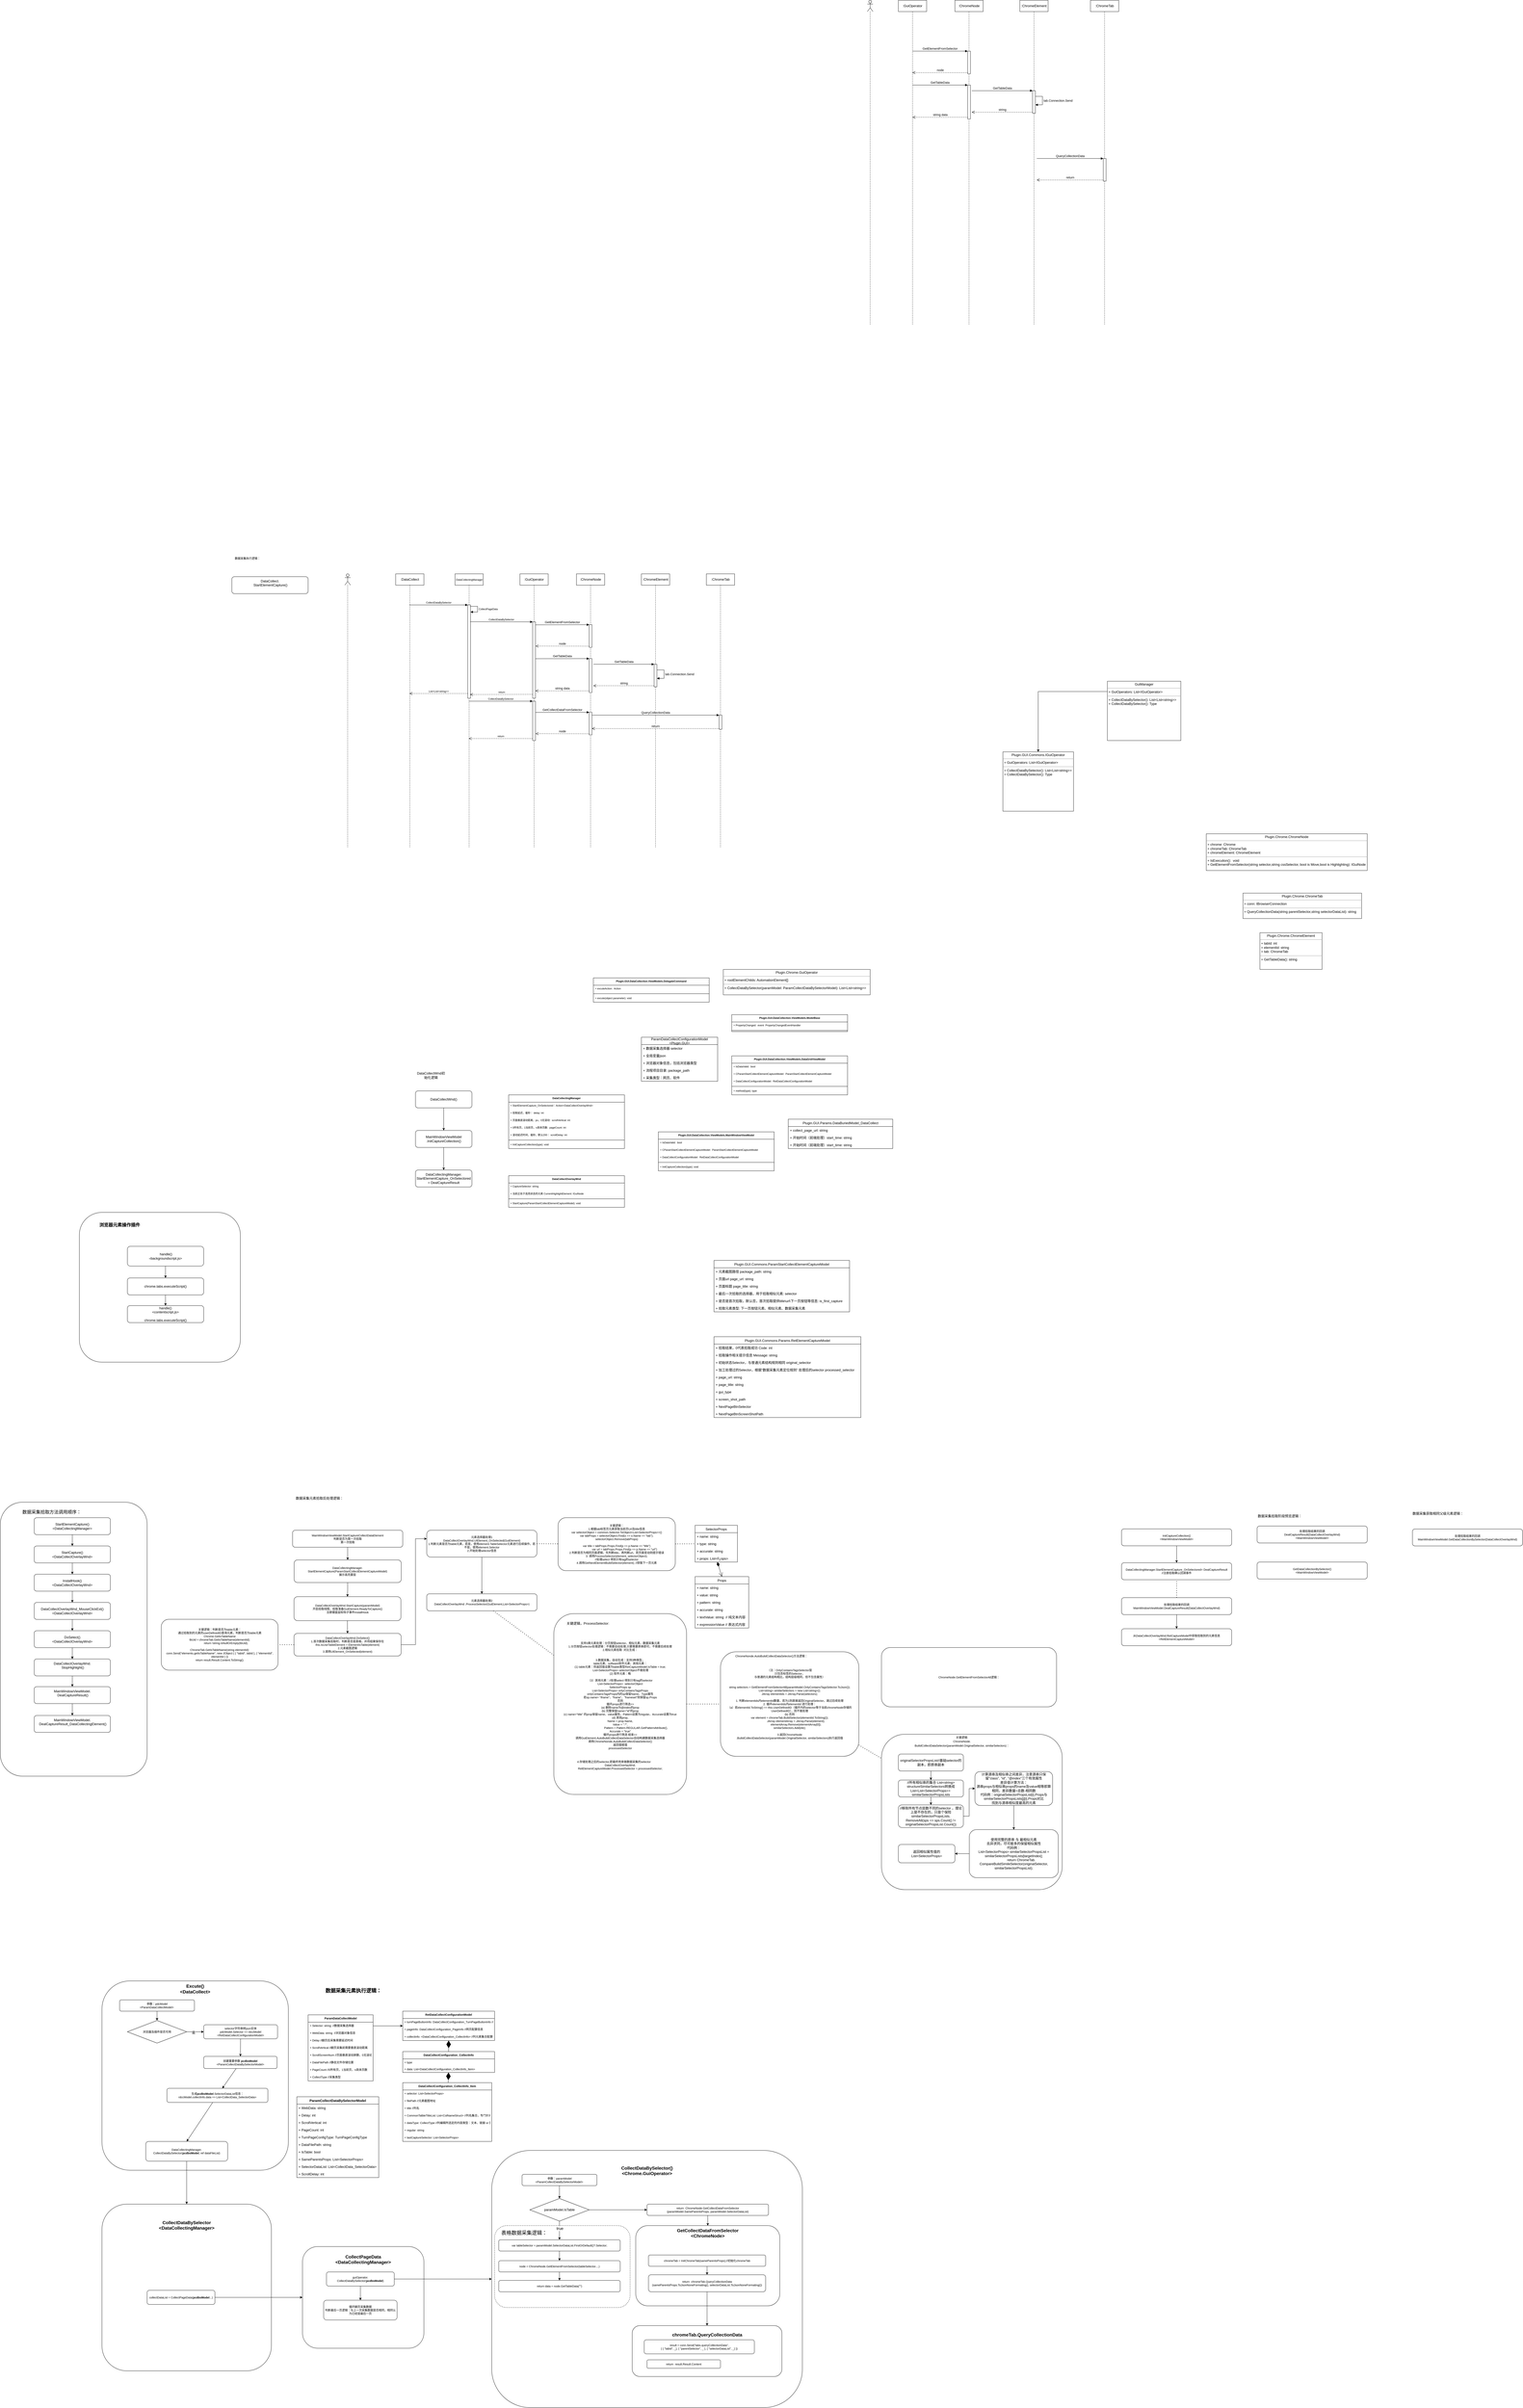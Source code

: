 <mxfile version="20.2.8" type="github">
  <diagram id="s6TBnRfsL1Z1KMxq6NeL" name="第 1 页">
    <mxGraphModel dx="3448" dy="2839" grid="1" gridSize="10" guides="1" tooltips="1" connect="1" arrows="1" fold="1" page="1" pageScale="1" pageWidth="827" pageHeight="1169" math="0" shadow="0">
      <root>
        <mxCell id="0" />
        <mxCell id="1" parent="0" />
        <mxCell id="kH1TjeqAv95T1KWUGKLo-61" value="&lt;font style=&quot;font-size: 16px;&quot;&gt;&lt;span style=&quot;font-weight: 400;&quot;&gt;&amp;nbsp; &amp;nbsp; &amp;nbsp; &amp;nbsp; &amp;nbsp; &amp;nbsp; &amp;nbsp; &amp;nbsp; &amp;nbsp;数据采集拾取方法调用顺序：&lt;/span&gt;&amp;nbsp;&lt;/font&gt;&lt;span style=&quot;font-size: 16px;&quot;&gt;&amp;nbsp; &amp;nbsp; &amp;nbsp; &amp;nbsp; &amp;nbsp; &amp;nbsp; &amp;nbsp; &amp;nbsp; &amp;nbsp; &amp;nbsp; &amp;nbsp; &amp;nbsp; &amp;nbsp; &amp;nbsp; &amp;nbsp; &amp;nbsp; &amp;nbsp; &amp;nbsp; &amp;nbsp; &amp;nbsp; &amp;nbsp; &amp;nbsp; &amp;nbsp; &amp;nbsp; &amp;nbsp; &amp;nbsp; &amp;nbsp; &amp;nbsp; &amp;nbsp; &amp;nbsp; &amp;nbsp; &amp;nbsp; &amp;nbsp; &amp;nbsp; &amp;nbsp; &amp;nbsp; &amp;nbsp; &amp;nbsp; &amp;nbsp; &amp;nbsp; &amp;nbsp;&amp;nbsp;&lt;br&gt;&lt;br&gt;&lt;br&gt;&lt;br&gt;&lt;br&gt;&lt;br&gt;&lt;br&gt;&lt;br&gt;&lt;br&gt;&lt;br&gt;&lt;br&gt;&lt;br&gt;&lt;br&gt;&lt;br&gt;&lt;br&gt;&lt;br&gt;&lt;br&gt;&lt;br&gt;&lt;br&gt;&lt;br&gt;&lt;br&gt;&lt;br&gt;&lt;br&gt;&lt;br&gt;&lt;br&gt;&lt;br&gt;&lt;br&gt;&lt;br&gt;&lt;br&gt;&lt;br&gt;&lt;br&gt;&lt;br&gt;&lt;br&gt;&lt;br&gt;&lt;br&gt;&lt;br&gt;&lt;br&gt;&lt;br&gt;&lt;br&gt;&lt;br&gt;&lt;br&gt;&lt;br&gt;&lt;br&gt;&lt;br&gt;&lt;br&gt;&lt;br&gt;&lt;br&gt;&lt;/span&gt;" style="rounded=1;whiteSpace=wrap;html=1;fontSize=16;fontStyle=1" vertex="1" parent="1">
          <mxGeometry x="-2220" y="2995.75" width="520" height="969.5" as="geometry" />
        </mxCell>
        <mxCell id="kH1TjeqAv95T1KWUGKLo-60" value="浏览器元素操作插件&amp;nbsp; &amp;nbsp; &amp;nbsp; &amp;nbsp; &amp;nbsp; &amp;nbsp; &amp;nbsp; &amp;nbsp; &amp;nbsp; &amp;nbsp; &amp;nbsp; &amp;nbsp; &amp;nbsp; &amp;nbsp; &amp;nbsp; &amp;nbsp; &amp;nbsp; &amp;nbsp; &amp;nbsp; &amp;nbsp; &amp;nbsp; &amp;nbsp; &amp;nbsp; &amp;nbsp; &amp;nbsp; &amp;nbsp; &amp;nbsp; &amp;nbsp; &amp;nbsp; &amp;nbsp; &amp;nbsp; &amp;nbsp;&amp;nbsp;&lt;br&gt;&lt;br&gt;&lt;br&gt;&lt;br&gt;&lt;br&gt;&lt;br&gt;&lt;br&gt;&lt;br&gt;&lt;br&gt;&lt;br&gt;&lt;br&gt;&lt;br&gt;&lt;br&gt;&lt;br&gt;&lt;br&gt;&lt;br&gt;&lt;br&gt;&lt;br&gt;&lt;br&gt;&lt;br&gt;&lt;br&gt;&lt;br&gt;&lt;br&gt;&lt;br&gt;" style="whiteSpace=wrap;html=1;rounded=1;fontSize=16;fontStyle=1" vertex="1" parent="1">
          <mxGeometry x="-1940" y="1970" width="570" height="530" as="geometry" />
        </mxCell>
        <mxCell id="kH1TjeqAv95T1KWUGKLo-20" value="&lt;font style=&quot;font-size: 16px;&quot;&gt;&lt;span style=&quot;font-weight: 700;&quot;&gt;CollectDataBySelector()&lt;/span&gt;&lt;br style=&quot;font-weight: 700;&quot;&gt;&lt;/font&gt;&lt;span style=&quot;font-weight: 700; font-size: 16px;&quot;&gt;&lt;font style=&quot;font-size: 16px;&quot;&gt;&amp;lt;Chrome.GuiOperator&amp;gt;&lt;/font&gt;&lt;br&gt;&lt;br&gt;&lt;br&gt;&lt;br&gt;&lt;br&gt;&lt;br&gt;&lt;br&gt;&lt;br&gt;&lt;br&gt;&lt;br&gt;&lt;br&gt;&lt;br&gt;&lt;br&gt;&lt;br&gt;&lt;br&gt;&lt;br&gt;&lt;br&gt;&lt;br&gt;&lt;br&gt;&lt;br&gt;&lt;br&gt;&lt;br&gt;&lt;br&gt;&lt;br&gt;&lt;br&gt;&lt;br&gt;&lt;br&gt;&lt;br&gt;&lt;br&gt;&lt;br&gt;&lt;br&gt;&lt;br&gt;&lt;br&gt;&lt;br&gt;&lt;br&gt;&lt;br&gt;&lt;br&gt;&lt;br&gt;&lt;br&gt;&lt;br&gt;&lt;br&gt;&lt;/span&gt;" style="rounded=1;whiteSpace=wrap;html=1;fontSize=10;" vertex="1" parent="1">
          <mxGeometry x="-480" y="5290" width="1100" height="910" as="geometry" />
        </mxCell>
        <mxCell id="_178SI4n7Iu1sIU4JPuy-1" value="" style="shape=umlLifeline;participant=umlActor;perimeter=lifelinePerimeter;whiteSpace=wrap;html=1;container=1;collapsible=0;recursiveResize=0;verticalAlign=top;spacingTop=36;outlineConnect=0;" parent="1" vertex="1">
          <mxGeometry x="-1000" y="-290" width="20" height="970" as="geometry" />
        </mxCell>
        <mxCell id="_178SI4n7Iu1sIU4JPuy-2" value=":GuiOperator" style="shape=umlLifeline;perimeter=lifelinePerimeter;whiteSpace=wrap;html=1;container=1;collapsible=0;recursiveResize=0;outlineConnect=0;" parent="1" vertex="1">
          <mxGeometry x="-380" y="-290" width="100" height="970" as="geometry" />
        </mxCell>
        <mxCell id="_178SI4n7Iu1sIU4JPuy-105" value="" style="html=1;points=[];perimeter=orthogonalPerimeter;fontSize=9;" parent="_178SI4n7Iu1sIU4JPuy-2" vertex="1">
          <mxGeometry x="45" y="170" width="10" height="270" as="geometry" />
        </mxCell>
        <mxCell id="_178SI4n7Iu1sIU4JPuy-111" value="" style="html=1;points=[];perimeter=orthogonalPerimeter;fontSize=9;" parent="_178SI4n7Iu1sIU4JPuy-2" vertex="1">
          <mxGeometry x="45" y="450.6" width="10" height="139.4" as="geometry" />
        </mxCell>
        <mxCell id="_178SI4n7Iu1sIU4JPuy-12" style="edgeStyle=orthogonalEdgeStyle;rounded=0;orthogonalLoop=1;jettySize=auto;html=1;entryX=0.5;entryY=0;entryDx=0;entryDy=0;exitX=0;exitY=0.174;exitDx=0;exitDy=0;exitPerimeter=0;" parent="1" source="_178SI4n7Iu1sIU4JPuy-10" target="_178SI4n7Iu1sIU4JPuy-11" edge="1">
          <mxGeometry relative="1" as="geometry">
            <Array as="points">
              <mxPoint x="1455" y="127" />
            </Array>
          </mxGeometry>
        </mxCell>
        <mxCell id="kH1TjeqAv95T1KWUGKLo-58" value="表格数据采集逻辑：&amp;nbsp; &amp;nbsp; &amp;nbsp; &amp;nbsp; &amp;nbsp; &amp;nbsp; &amp;nbsp; &amp;nbsp; &amp;nbsp; &amp;nbsp; &amp;nbsp; &amp;nbsp; &amp;nbsp; &amp;nbsp; &amp;nbsp; &amp;nbsp; &amp;nbsp; &amp;nbsp; &amp;nbsp; &amp;nbsp; &amp;nbsp; &amp;nbsp; &amp;nbsp; &amp;nbsp; &amp;nbsp; &amp;nbsp; &amp;nbsp;&amp;nbsp;&lt;br&gt;&lt;br&gt;&lt;br&gt;&lt;br&gt;&lt;br&gt;&lt;br&gt;&lt;br&gt;&lt;br&gt;&lt;br&gt;&lt;br&gt;&lt;br&gt;&lt;br&gt;" style="rounded=1;whiteSpace=wrap;html=1;fontSize=18;dashed=1;" vertex="1" parent="1">
          <mxGeometry x="-470" y="5556" width="480" height="290" as="geometry" />
        </mxCell>
        <mxCell id="_178SI4n7Iu1sIU4JPuy-10" value="&lt;p style=&quot;margin:0px;margin-top:4px;text-align:center;&quot;&gt;GuiManager&lt;br&gt;&lt;/p&gt;&lt;hr size=&quot;1&quot;&gt;&lt;p style=&quot;margin:0px;margin-left:4px;&quot;&gt;+ GuiOperators: List&amp;lt;IGuiOperator&amp;gt;&lt;/p&gt;&lt;hr size=&quot;1&quot;&gt;&lt;p style=&quot;margin:0px;margin-left:4px;&quot;&gt;+ CollectDataBySelector(): List&amp;lt;List&amp;lt;string&amp;gt;&amp;gt;&lt;/p&gt;&lt;p style=&quot;margin: 0px 0px 0px 4px;&quot;&gt;+ CollectDataBySelector(): Type&lt;/p&gt;&lt;p style=&quot;margin: 0px 0px 0px 4px;&quot;&gt;&lt;br&gt;&lt;/p&gt;&lt;p style=&quot;margin:0px;margin-left:4px;&quot;&gt;&lt;br&gt;&lt;/p&gt;&lt;p style=&quot;margin:0px;margin-left:4px;&quot;&gt;&lt;br&gt;&lt;/p&gt;" style="verticalAlign=top;align=left;overflow=fill;fontSize=12;fontFamily=Helvetica;html=1;" parent="1" vertex="1">
          <mxGeometry x="1700" y="90" width="260" height="210" as="geometry" />
        </mxCell>
        <mxCell id="_178SI4n7Iu1sIU4JPuy-11" value="&lt;p style=&quot;margin:0px;margin-top:4px;text-align:center;&quot;&gt;Plugin.GUI.Commons.IGuiOperator&lt;br&gt;&lt;/p&gt;&lt;hr size=&quot;1&quot;&gt;&lt;p style=&quot;margin:0px;margin-left:4px;&quot;&gt;+ GuiOperators: List&amp;lt;IGuiOperator&amp;gt;&lt;/p&gt;&lt;hr size=&quot;1&quot;&gt;&lt;p style=&quot;margin:0px;margin-left:4px;&quot;&gt;+ CollectDataBySelector(): List&amp;lt;List&amp;lt;string&amp;gt;&amp;gt;&lt;/p&gt;&lt;p style=&quot;margin: 0px 0px 0px 4px;&quot;&gt;+ CollectDataBySelector(): Type&lt;/p&gt;&lt;p style=&quot;margin: 0px 0px 0px 4px;&quot;&gt;&lt;br&gt;&lt;/p&gt;&lt;p style=&quot;margin:0px;margin-left:4px;&quot;&gt;&lt;br&gt;&lt;/p&gt;&lt;p style=&quot;margin:0px;margin-left:4px;&quot;&gt;&lt;br&gt;&lt;/p&gt;" style="verticalAlign=top;align=left;overflow=fill;fontSize=12;fontFamily=Helvetica;html=1;" parent="1" vertex="1">
          <mxGeometry x="1330" y="340" width="250" height="210" as="geometry" />
        </mxCell>
        <mxCell id="_178SI4n7Iu1sIU4JPuy-13" value="&lt;p style=&quot;margin:0px;margin-top:4px;text-align:center;&quot;&gt;Plugin.Chrome.GuiOperator&lt;/p&gt;&lt;hr size=&quot;1&quot;&gt;&lt;p style=&quot;margin:0px;margin-left:4px;&quot;&gt;+ rootElementChilds: AutomationElement[]&lt;/p&gt;&lt;hr size=&quot;1&quot;&gt;&lt;p style=&quot;margin:0px;margin-left:4px;&quot;&gt;+ CollectDataBySelector(paramModel: ParamCollectDataBySelectorModel): List&amp;lt;List&amp;lt;string&amp;gt;&amp;gt;&lt;/p&gt;&lt;p style=&quot;margin: 0px 0px 0px 4px;&quot;&gt;&lt;br&gt;&lt;/p&gt;&lt;p style=&quot;margin: 0px 0px 0px 4px;&quot;&gt;&lt;br&gt;&lt;/p&gt;&lt;p style=&quot;margin:0px;margin-left:4px;&quot;&gt;&lt;br&gt;&lt;/p&gt;&lt;p style=&quot;margin:0px;margin-left:4px;&quot;&gt;&lt;br&gt;&lt;/p&gt;" style="verticalAlign=top;align=left;overflow=fill;fontSize=12;fontFamily=Helvetica;html=1;" parent="1" vertex="1">
          <mxGeometry x="340" y="1110" width="520" height="90" as="geometry" />
        </mxCell>
        <mxCell id="_178SI4n7Iu1sIU4JPuy-14" value="&lt;p style=&quot;margin:0px;margin-top:4px;text-align:center;&quot;&gt;Plugin.Chrome.ChromeNode&lt;/p&gt;&lt;hr size=&quot;1&quot;&gt;&lt;p style=&quot;margin:0px;margin-left:4px;&quot;&gt;+ chrome: Chrome&lt;/p&gt;&lt;p style=&quot;margin:0px;margin-left:4px;&quot;&gt;+ chromeTab: ChromeTab&lt;/p&gt;&lt;p style=&quot;margin:0px;margin-left:4px;&quot;&gt;+ chromeElement: ChromeElement&lt;/p&gt;&lt;hr size=&quot;1&quot;&gt;&lt;p style=&quot;margin:0px;margin-left:4px;&quot;&gt;+ IsExecution():&amp;nbsp; void&lt;/p&gt;&lt;p style=&quot;margin: 0px 0px 0px 4px;&quot;&gt;+ GetElementFromSelector(string selector,string cssSelector, bool is Move,bool is Highlighting): IGuiNode&lt;/p&gt;&lt;p style=&quot;margin: 0px 0px 0px 4px;&quot;&gt;&lt;br&gt;&lt;/p&gt;&lt;p style=&quot;margin: 0px 0px 0px 4px;&quot;&gt;&lt;br&gt;&lt;/p&gt;&lt;p style=&quot;margin:0px;margin-left:4px;&quot;&gt;&lt;br&gt;&lt;/p&gt;&lt;p style=&quot;margin:0px;margin-left:4px;&quot;&gt;&lt;br&gt;&lt;/p&gt;" style="verticalAlign=top;align=left;overflow=fill;fontSize=12;fontFamily=Helvetica;html=1;" parent="1" vertex="1">
          <mxGeometry x="2050" y="630" width="570" height="130" as="geometry" />
        </mxCell>
        <mxCell id="_178SI4n7Iu1sIU4JPuy-19" value=":ChromeNode" style="shape=umlLifeline;perimeter=lifelinePerimeter;whiteSpace=wrap;html=1;container=1;collapsible=0;recursiveResize=0;outlineConnect=0;" parent="1" vertex="1">
          <mxGeometry x="-180" y="-290" width="100" height="970" as="geometry" />
        </mxCell>
        <mxCell id="_178SI4n7Iu1sIU4JPuy-32" value="" style="html=1;points=[];perimeter=orthogonalPerimeter;" parent="_178SI4n7Iu1sIU4JPuy-19" vertex="1">
          <mxGeometry x="45" y="180" width="10" height="80" as="geometry" />
        </mxCell>
        <mxCell id="_178SI4n7Iu1sIU4JPuy-35" value="" style="html=1;points=[];perimeter=orthogonalPerimeter;" parent="_178SI4n7Iu1sIU4JPuy-19" vertex="1">
          <mxGeometry x="45" y="300" width="10" height="120" as="geometry" />
        </mxCell>
        <mxCell id="_178SI4n7Iu1sIU4JPuy-108" value="" style="html=1;points=[];perimeter=orthogonalPerimeter;" parent="_178SI4n7Iu1sIU4JPuy-19" vertex="1">
          <mxGeometry x="45" y="490" width="10" height="80" as="geometry" />
        </mxCell>
        <mxCell id="_178SI4n7Iu1sIU4JPuy-109" value="GetCollectDataFromSelector" style="html=1;verticalAlign=bottom;endArrow=block;entryX=0;entryY=0;rounded=0;exitX=1.05;exitY=0.039;exitDx=0;exitDy=0;exitPerimeter=0;" parent="_178SI4n7Iu1sIU4JPuy-19" target="_178SI4n7Iu1sIU4JPuy-108" edge="1">
          <mxGeometry relative="1" as="geometry">
            <mxPoint x="-144.5" y="490.53" as="sourcePoint" />
          </mxGeometry>
        </mxCell>
        <mxCell id="_178SI4n7Iu1sIU4JPuy-110" value="node" style="html=1;verticalAlign=bottom;endArrow=open;dashed=1;endSize=8;exitX=0;exitY=0.95;rounded=0;entryX=1.05;entryY=0.317;entryDx=0;entryDy=0;entryPerimeter=0;" parent="_178SI4n7Iu1sIU4JPuy-19" source="_178SI4n7Iu1sIU4JPuy-108" edge="1">
          <mxGeometry relative="1" as="geometry">
            <mxPoint x="-144.5" y="565.59" as="targetPoint" />
          </mxGeometry>
        </mxCell>
        <mxCell id="_178SI4n7Iu1sIU4JPuy-33" value="GetElementFromSelector" style="html=1;verticalAlign=bottom;endArrow=block;entryX=0;entryY=0;rounded=0;exitX=1.05;exitY=0.039;exitDx=0;exitDy=0;exitPerimeter=0;" parent="1" source="_178SI4n7Iu1sIU4JPuy-105" target="_178SI4n7Iu1sIU4JPuy-32" edge="1">
          <mxGeometry relative="1" as="geometry">
            <mxPoint x="-330" y="-110" as="sourcePoint" />
          </mxGeometry>
        </mxCell>
        <mxCell id="_178SI4n7Iu1sIU4JPuy-34" value="node" style="html=1;verticalAlign=bottom;endArrow=open;dashed=1;endSize=8;exitX=0;exitY=0.95;rounded=0;entryX=1.05;entryY=0.317;entryDx=0;entryDy=0;entryPerimeter=0;" parent="1" source="_178SI4n7Iu1sIU4JPuy-32" target="_178SI4n7Iu1sIU4JPuy-105" edge="1">
          <mxGeometry relative="1" as="geometry">
            <mxPoint x="-330.333" y="-34" as="targetPoint" />
          </mxGeometry>
        </mxCell>
        <mxCell id="_178SI4n7Iu1sIU4JPuy-36" value="GetTableData" style="html=1;verticalAlign=bottom;endArrow=block;entryX=0;entryY=0;rounded=0;exitX=0.967;exitY=0.483;exitDx=0;exitDy=0;exitPerimeter=0;" parent="1" source="_178SI4n7Iu1sIU4JPuy-105" target="_178SI4n7Iu1sIU4JPuy-35" edge="1">
          <mxGeometry relative="1" as="geometry">
            <mxPoint x="-330.333" y="10" as="sourcePoint" />
          </mxGeometry>
        </mxCell>
        <mxCell id="_178SI4n7Iu1sIU4JPuy-37" value="string data&lt;br&gt;" style="html=1;verticalAlign=bottom;endArrow=open;dashed=1;endSize=8;exitX=0;exitY=0.95;rounded=0;" parent="1" source="_178SI4n7Iu1sIU4JPuy-35" target="_178SI4n7Iu1sIU4JPuy-105" edge="1">
          <mxGeometry relative="1" as="geometry">
            <mxPoint x="-330.333" y="124.0" as="targetPoint" />
          </mxGeometry>
        </mxCell>
        <mxCell id="_178SI4n7Iu1sIU4JPuy-38" value=":ChromeElement" style="shape=umlLifeline;perimeter=lifelinePerimeter;whiteSpace=wrap;html=1;container=1;collapsible=0;recursiveResize=0;outlineConnect=0;" parent="1" vertex="1">
          <mxGeometry x="50" y="-290" width="100" height="970" as="geometry" />
        </mxCell>
        <mxCell id="_178SI4n7Iu1sIU4JPuy-41" value="" style="html=1;points=[];perimeter=orthogonalPerimeter;" parent="_178SI4n7Iu1sIU4JPuy-38" vertex="1">
          <mxGeometry x="45" y="320" width="10" height="80" as="geometry" />
        </mxCell>
        <mxCell id="_178SI4n7Iu1sIU4JPuy-45" value="tab.Connection.Send" style="edgeStyle=orthogonalEdgeStyle;html=1;align=left;spacingLeft=2;endArrow=block;rounded=0;" parent="_178SI4n7Iu1sIU4JPuy-38" source="_178SI4n7Iu1sIU4JPuy-41" target="_178SI4n7Iu1sIU4JPuy-41" edge="1">
          <mxGeometry relative="1" as="geometry">
            <mxPoint x="50" y="300" as="sourcePoint" />
            <Array as="points">
              <mxPoint x="80" y="340" />
              <mxPoint x="80" y="370" />
            </Array>
            <mxPoint x="70" y="320" as="targetPoint" />
          </mxGeometry>
        </mxCell>
        <mxCell id="_178SI4n7Iu1sIU4JPuy-42" value="GetTableData" style="html=1;verticalAlign=bottom;endArrow=block;entryX=0;entryY=0;rounded=0;" parent="1" target="_178SI4n7Iu1sIU4JPuy-41" edge="1">
          <mxGeometry relative="1" as="geometry">
            <mxPoint x="-120" y="30" as="sourcePoint" />
          </mxGeometry>
        </mxCell>
        <mxCell id="_178SI4n7Iu1sIU4JPuy-43" value="string" style="html=1;verticalAlign=bottom;endArrow=open;dashed=1;endSize=8;exitX=0;exitY=0.95;rounded=0;" parent="1" source="_178SI4n7Iu1sIU4JPuy-41" edge="1">
          <mxGeometry relative="1" as="geometry">
            <mxPoint x="-120" y="106" as="targetPoint" />
          </mxGeometry>
        </mxCell>
        <mxCell id="_178SI4n7Iu1sIU4JPuy-52" value=":ChromeTab" style="shape=umlLifeline;perimeter=lifelinePerimeter;whiteSpace=wrap;html=1;container=1;collapsible=0;recursiveResize=0;outlineConnect=0;" parent="1" vertex="1">
          <mxGeometry x="280" y="-290" width="100" height="970" as="geometry" />
        </mxCell>
        <mxCell id="_178SI4n7Iu1sIU4JPuy-55" value="" style="html=1;points=[];perimeter=orthogonalPerimeter;" parent="_178SI4n7Iu1sIU4JPuy-52" vertex="1">
          <mxGeometry x="45" y="500" width="10" height="50" as="geometry" />
        </mxCell>
        <mxCell id="_178SI4n7Iu1sIU4JPuy-56" value="QueryCollectionData" style="html=1;verticalAlign=bottom;endArrow=block;entryX=0;entryY=0;rounded=0;" parent="1" source="_178SI4n7Iu1sIU4JPuy-108" target="_178SI4n7Iu1sIU4JPuy-55" edge="1">
          <mxGeometry relative="1" as="geometry">
            <mxPoint x="-125.003" y="200" as="sourcePoint" />
          </mxGeometry>
        </mxCell>
        <mxCell id="_178SI4n7Iu1sIU4JPuy-57" value="return" style="html=1;verticalAlign=bottom;endArrow=open;dashed=1;endSize=8;exitX=0;exitY=0.95;rounded=0;" parent="1" source="_178SI4n7Iu1sIU4JPuy-55" target="_178SI4n7Iu1sIU4JPuy-108" edge="1">
          <mxGeometry relative="1" as="geometry">
            <mxPoint x="-125.003" y="276" as="targetPoint" />
          </mxGeometry>
        </mxCell>
        <mxCell id="_178SI4n7Iu1sIU4JPuy-58" value="" style="shape=umlLifeline;participant=umlActor;perimeter=lifelinePerimeter;whiteSpace=wrap;html=1;container=1;collapsible=0;recursiveResize=0;verticalAlign=top;spacingTop=36;outlineConnect=0;" parent="1" vertex="1">
          <mxGeometry x="850" y="-2320" width="20" height="1150" as="geometry" />
        </mxCell>
        <mxCell id="_178SI4n7Iu1sIU4JPuy-59" value=":GuiOperator" style="shape=umlLifeline;perimeter=lifelinePerimeter;whiteSpace=wrap;html=1;container=1;collapsible=0;recursiveResize=0;outlineConnect=0;" parent="1" vertex="1">
          <mxGeometry x="960" y="-2320" width="100" height="1150" as="geometry" />
        </mxCell>
        <mxCell id="_178SI4n7Iu1sIU4JPuy-60" value=":ChromeNode" style="shape=umlLifeline;perimeter=lifelinePerimeter;whiteSpace=wrap;html=1;container=1;collapsible=0;recursiveResize=0;outlineConnect=0;" parent="1" vertex="1">
          <mxGeometry x="1160" y="-2320" width="100" height="1150" as="geometry" />
        </mxCell>
        <mxCell id="_178SI4n7Iu1sIU4JPuy-61" value="" style="html=1;points=[];perimeter=orthogonalPerimeter;" parent="_178SI4n7Iu1sIU4JPuy-60" vertex="1">
          <mxGeometry x="45" y="180" width="10" height="80" as="geometry" />
        </mxCell>
        <mxCell id="_178SI4n7Iu1sIU4JPuy-62" value="" style="html=1;points=[];perimeter=orthogonalPerimeter;" parent="_178SI4n7Iu1sIU4JPuy-60" vertex="1">
          <mxGeometry x="45" y="300" width="10" height="120" as="geometry" />
        </mxCell>
        <mxCell id="_178SI4n7Iu1sIU4JPuy-63" value="GetElementFromSelector" style="html=1;verticalAlign=bottom;endArrow=block;entryX=0;entryY=0;rounded=0;" parent="1" target="_178SI4n7Iu1sIU4JPuy-61" edge="1">
          <mxGeometry relative="1" as="geometry">
            <mxPoint x="1009.667" y="-2140" as="sourcePoint" />
          </mxGeometry>
        </mxCell>
        <mxCell id="_178SI4n7Iu1sIU4JPuy-64" value="node" style="html=1;verticalAlign=bottom;endArrow=open;dashed=1;endSize=8;exitX=0;exitY=0.95;rounded=0;" parent="1" source="_178SI4n7Iu1sIU4JPuy-61" edge="1">
          <mxGeometry relative="1" as="geometry">
            <mxPoint x="1009.667" y="-2064" as="targetPoint" />
          </mxGeometry>
        </mxCell>
        <mxCell id="_178SI4n7Iu1sIU4JPuy-65" value="GetTableData" style="html=1;verticalAlign=bottom;endArrow=block;entryX=0;entryY=0;rounded=0;" parent="1" target="_178SI4n7Iu1sIU4JPuy-62" edge="1">
          <mxGeometry relative="1" as="geometry">
            <mxPoint x="1009.667" y="-2020" as="sourcePoint" />
          </mxGeometry>
        </mxCell>
        <mxCell id="_178SI4n7Iu1sIU4JPuy-66" value="string data&lt;br&gt;" style="html=1;verticalAlign=bottom;endArrow=open;dashed=1;endSize=8;exitX=0;exitY=0.95;rounded=0;" parent="1" source="_178SI4n7Iu1sIU4JPuy-62" target="_178SI4n7Iu1sIU4JPuy-59" edge="1">
          <mxGeometry relative="1" as="geometry">
            <mxPoint x="1060" y="-1906" as="targetPoint" />
          </mxGeometry>
        </mxCell>
        <mxCell id="_178SI4n7Iu1sIU4JPuy-67" value=":ChromeElement" style="shape=umlLifeline;perimeter=lifelinePerimeter;whiteSpace=wrap;html=1;container=1;collapsible=0;recursiveResize=0;outlineConnect=0;" parent="1" vertex="1">
          <mxGeometry x="1390" y="-2320" width="100" height="1150" as="geometry" />
        </mxCell>
        <mxCell id="_178SI4n7Iu1sIU4JPuy-68" value="" style="html=1;points=[];perimeter=orthogonalPerimeter;" parent="_178SI4n7Iu1sIU4JPuy-67" vertex="1">
          <mxGeometry x="45" y="320" width="10" height="80" as="geometry" />
        </mxCell>
        <mxCell id="_178SI4n7Iu1sIU4JPuy-69" value="tab.Connection.Send" style="edgeStyle=orthogonalEdgeStyle;html=1;align=left;spacingLeft=2;endArrow=block;rounded=0;" parent="_178SI4n7Iu1sIU4JPuy-67" source="_178SI4n7Iu1sIU4JPuy-68" target="_178SI4n7Iu1sIU4JPuy-68" edge="1">
          <mxGeometry relative="1" as="geometry">
            <mxPoint x="50" y="300" as="sourcePoint" />
            <Array as="points">
              <mxPoint x="80" y="340" />
              <mxPoint x="80" y="370" />
            </Array>
            <mxPoint x="70" y="320" as="targetPoint" />
          </mxGeometry>
        </mxCell>
        <mxCell id="_178SI4n7Iu1sIU4JPuy-70" value="GetTableData" style="html=1;verticalAlign=bottom;endArrow=block;entryX=0;entryY=0;rounded=0;" parent="1" target="_178SI4n7Iu1sIU4JPuy-68" edge="1">
          <mxGeometry relative="1" as="geometry">
            <mxPoint x="1220" y="-2000" as="sourcePoint" />
          </mxGeometry>
        </mxCell>
        <mxCell id="_178SI4n7Iu1sIU4JPuy-71" value="string" style="html=1;verticalAlign=bottom;endArrow=open;dashed=1;endSize=8;exitX=0;exitY=0.95;rounded=0;" parent="1" source="_178SI4n7Iu1sIU4JPuy-68" edge="1">
          <mxGeometry relative="1" as="geometry">
            <mxPoint x="1220" y="-1924" as="targetPoint" />
          </mxGeometry>
        </mxCell>
        <mxCell id="_178SI4n7Iu1sIU4JPuy-72" value=":ChromeTab" style="shape=umlLifeline;perimeter=lifelinePerimeter;whiteSpace=wrap;html=1;container=1;collapsible=0;recursiveResize=0;outlineConnect=0;" parent="1" vertex="1">
          <mxGeometry x="1640" y="-2320" width="100" height="1150" as="geometry" />
        </mxCell>
        <mxCell id="_178SI4n7Iu1sIU4JPuy-73" value="" style="html=1;points=[];perimeter=orthogonalPerimeter;" parent="_178SI4n7Iu1sIU4JPuy-72" vertex="1">
          <mxGeometry x="45.33" y="560" width="10" height="80" as="geometry" />
        </mxCell>
        <mxCell id="_178SI4n7Iu1sIU4JPuy-74" value="QueryCollectionData" style="html=1;verticalAlign=bottom;endArrow=block;entryX=0;entryY=0;rounded=0;" parent="1" target="_178SI4n7Iu1sIU4JPuy-73" edge="1">
          <mxGeometry relative="1" as="geometry">
            <mxPoint x="1450" y="-1760" as="sourcePoint" />
          </mxGeometry>
        </mxCell>
        <mxCell id="_178SI4n7Iu1sIU4JPuy-75" value="return" style="html=1;verticalAlign=bottom;endArrow=open;dashed=1;endSize=8;exitX=0;exitY=0.95;rounded=0;" parent="1" source="_178SI4n7Iu1sIU4JPuy-73" edge="1">
          <mxGeometry relative="1" as="geometry">
            <mxPoint x="1450" y="-1684" as="targetPoint" />
          </mxGeometry>
        </mxCell>
        <mxCell id="_178SI4n7Iu1sIU4JPuy-77" value="&lt;p style=&quot;margin:0px;margin-top:4px;text-align:center;&quot;&gt;Plugin.Chrome.ChromeTab&lt;/p&gt;&lt;hr size=&quot;1&quot;&gt;&lt;p style=&quot;margin:0px;margin-left:4px;&quot;&gt;+ conn: IBrowserConnection&lt;/p&gt;&lt;hr size=&quot;1&quot;&gt;&lt;p style=&quot;margin:0px;margin-left:4px;&quot;&gt;&lt;span style=&quot;background-color: initial;&quot;&gt;+ QueryCollectionData(string parentSelector,string selectorDataList): string&lt;/span&gt;&lt;br&gt;&lt;/p&gt;&lt;p style=&quot;margin: 0px 0px 0px 4px;&quot;&gt;&lt;br&gt;&lt;/p&gt;&lt;p style=&quot;margin:0px;margin-left:4px;&quot;&gt;&lt;br&gt;&lt;/p&gt;&lt;p style=&quot;margin:0px;margin-left:4px;&quot;&gt;&lt;br&gt;&lt;/p&gt;" style="verticalAlign=top;align=left;overflow=fill;fontSize=12;fontFamily=Helvetica;html=1;" parent="1" vertex="1">
          <mxGeometry x="2180" y="840" width="420" height="90" as="geometry" />
        </mxCell>
        <mxCell id="_178SI4n7Iu1sIU4JPuy-78" value="&lt;p style=&quot;margin:0px;margin-top:4px;text-align:center;&quot;&gt;Plugin.Chrome.ChromeElement&lt;/p&gt;&lt;hr size=&quot;1&quot;&gt;&lt;p style=&quot;margin:0px;margin-left:4px;&quot;&gt;+ tabId: int&lt;/p&gt;&lt;p style=&quot;margin:0px;margin-left:4px;&quot;&gt;+ elementId: string&lt;/p&gt;&lt;p style=&quot;margin:0px;margin-left:4px;&quot;&gt;+ tab: ChromeTab&lt;/p&gt;&lt;hr size=&quot;1&quot;&gt;&lt;p style=&quot;margin:0px;margin-left:4px;&quot;&gt;&lt;span style=&quot;background-color: initial;&quot;&gt;+ GetTableData(): string&lt;/span&gt;&lt;br&gt;&lt;/p&gt;&lt;p style=&quot;margin: 0px 0px 0px 4px;&quot;&gt;&lt;br&gt;&lt;/p&gt;&lt;p style=&quot;margin: 0px 0px 0px 4px;&quot;&gt;&lt;br&gt;&lt;/p&gt;&lt;p style=&quot;margin:0px;margin-left:4px;&quot;&gt;&lt;br&gt;&lt;/p&gt;&lt;p style=&quot;margin:0px;margin-left:4px;&quot;&gt;&lt;br&gt;&lt;/p&gt;" style="verticalAlign=top;align=left;overflow=fill;fontSize=12;fontFamily=Helvetica;html=1;" parent="1" vertex="1">
          <mxGeometry x="2240" y="980" width="220" height="130" as="geometry" />
        </mxCell>
        <mxCell id="_178SI4n7Iu1sIU4JPuy-80" value="ParamCollectDataBySelectorModel" style="swimlane;fontStyle=1;childLayout=stackLayout;horizontal=1;startSize=26;fillColor=none;horizontalStack=0;resizeParent=1;resizeParentMax=0;resizeLast=0;collapsible=1;marginBottom=0;" parent="1" vertex="1">
          <mxGeometry x="-1170" y="5100" width="289.98" height="286" as="geometry">
            <mxRectangle x="1050" y="1880" width="360" height="30" as="alternateBounds" />
          </mxGeometry>
        </mxCell>
        <mxCell id="_178SI4n7Iu1sIU4JPuy-81" value="+ WebData: string" style="text;strokeColor=none;fillColor=none;align=left;verticalAlign=top;spacingLeft=4;spacingRight=4;overflow=hidden;rotatable=0;points=[[0,0.5],[1,0.5]];portConstraint=eastwest;" parent="_178SI4n7Iu1sIU4JPuy-80" vertex="1">
          <mxGeometry y="26" width="289.98" height="26" as="geometry" />
        </mxCell>
        <mxCell id="_178SI4n7Iu1sIU4JPuy-82" value="+ Delay: int" style="text;strokeColor=none;fillColor=none;align=left;verticalAlign=top;spacingLeft=4;spacingRight=4;overflow=hidden;rotatable=0;points=[[0,0.5],[1,0.5]];portConstraint=eastwest;" parent="_178SI4n7Iu1sIU4JPuy-80" vertex="1">
          <mxGeometry y="52" width="289.98" height="26" as="geometry" />
        </mxCell>
        <mxCell id="_178SI4n7Iu1sIU4JPuy-83" value="+ ScrollVertical: int&#xa;&#xa;" style="text;strokeColor=none;fillColor=none;align=left;verticalAlign=top;spacingLeft=4;spacingRight=4;overflow=hidden;rotatable=0;points=[[0,0.5],[1,0.5]];portConstraint=eastwest;" parent="_178SI4n7Iu1sIU4JPuy-80" vertex="1">
          <mxGeometry y="78" width="289.98" height="26" as="geometry" />
        </mxCell>
        <mxCell id="_178SI4n7Iu1sIU4JPuy-89" value="+ PageCount: int&#xa;" style="text;strokeColor=none;fillColor=none;align=left;verticalAlign=top;spacingLeft=4;spacingRight=4;overflow=hidden;rotatable=0;points=[[0,0.5],[1,0.5]];portConstraint=eastwest;" parent="_178SI4n7Iu1sIU4JPuy-80" vertex="1">
          <mxGeometry y="104" width="289.98" height="26" as="geometry" />
        </mxCell>
        <mxCell id="_178SI4n7Iu1sIU4JPuy-90" value="+ TurnPageConfigType: TurnPageConfigType" style="text;strokeColor=none;fillColor=none;align=left;verticalAlign=top;spacingLeft=4;spacingRight=4;overflow=hidden;rotatable=0;points=[[0,0.5],[1,0.5]];portConstraint=eastwest;" parent="_178SI4n7Iu1sIU4JPuy-80" vertex="1">
          <mxGeometry y="130" width="289.98" height="26" as="geometry" />
        </mxCell>
        <mxCell id="_178SI4n7Iu1sIU4JPuy-91" value="+ DataFilePath: string" style="text;strokeColor=none;fillColor=none;align=left;verticalAlign=top;spacingLeft=4;spacingRight=4;overflow=hidden;rotatable=0;points=[[0,0.5],[1,0.5]];portConstraint=eastwest;" parent="_178SI4n7Iu1sIU4JPuy-80" vertex="1">
          <mxGeometry y="156" width="289.98" height="26" as="geometry" />
        </mxCell>
        <mxCell id="_178SI4n7Iu1sIU4JPuy-92" value="+ IsTable: bool&#xa;" style="text;strokeColor=none;fillColor=none;align=left;verticalAlign=top;spacingLeft=4;spacingRight=4;overflow=hidden;rotatable=0;points=[[0,0.5],[1,0.5]];portConstraint=eastwest;" parent="_178SI4n7Iu1sIU4JPuy-80" vertex="1">
          <mxGeometry y="182" width="289.98" height="26" as="geometry" />
        </mxCell>
        <mxCell id="_178SI4n7Iu1sIU4JPuy-93" value="+ SameParentsProps: List&lt;SelectorProps&gt;" style="text;strokeColor=none;fillColor=none;align=left;verticalAlign=top;spacingLeft=4;spacingRight=4;overflow=hidden;rotatable=0;points=[[0,0.5],[1,0.5]];portConstraint=eastwest;" parent="_178SI4n7Iu1sIU4JPuy-80" vertex="1">
          <mxGeometry y="208" width="289.98" height="26" as="geometry" />
        </mxCell>
        <mxCell id="_178SI4n7Iu1sIU4JPuy-94" value="+ SelectorDataList: List&lt;CollectData_SelectorData&gt;" style="text;strokeColor=none;fillColor=none;align=left;verticalAlign=top;spacingLeft=4;spacingRight=4;overflow=hidden;rotatable=0;points=[[0,0.5],[1,0.5]];portConstraint=eastwest;" parent="_178SI4n7Iu1sIU4JPuy-80" vertex="1">
          <mxGeometry y="234" width="289.98" height="26" as="geometry" />
        </mxCell>
        <mxCell id="_178SI4n7Iu1sIU4JPuy-95" value="+ ScrollDelay: int" style="text;strokeColor=none;fillColor=none;align=left;verticalAlign=top;spacingLeft=4;spacingRight=4;overflow=hidden;rotatable=0;points=[[0,0.5],[1,0.5]];portConstraint=eastwest;" parent="_178SI4n7Iu1sIU4JPuy-80" vertex="1">
          <mxGeometry y="260" width="289.98" height="26" as="geometry" />
        </mxCell>
        <mxCell id="_178SI4n7Iu1sIU4JPuy-96" value=":DataCollect" style="shape=umlLifeline;perimeter=lifelinePerimeter;whiteSpace=wrap;html=1;container=1;collapsible=0;recursiveResize=0;outlineConnect=0;" parent="1" vertex="1">
          <mxGeometry x="-820" y="-290" width="100" height="970" as="geometry" />
        </mxCell>
        <mxCell id="_178SI4n7Iu1sIU4JPuy-97" value="&lt;font style=&quot;font-size: 9px;&quot;&gt;:DataCollectingManager&lt;/font&gt;" style="shape=umlLifeline;perimeter=lifelinePerimeter;whiteSpace=wrap;html=1;container=1;collapsible=0;recursiveResize=0;outlineConnect=0;" parent="1" vertex="1">
          <mxGeometry x="-610" y="-290" width="100" height="970" as="geometry" />
        </mxCell>
        <mxCell id="_178SI4n7Iu1sIU4JPuy-98" value="" style="html=1;points=[];perimeter=orthogonalPerimeter;fontSize=9;" parent="_178SI4n7Iu1sIU4JPuy-97" vertex="1">
          <mxGeometry x="45" y="110" width="10" height="330" as="geometry" />
        </mxCell>
        <mxCell id="_178SI4n7Iu1sIU4JPuy-104" value="CollectPageData" style="edgeStyle=orthogonalEdgeStyle;html=1;align=left;spacingLeft=2;endArrow=block;rounded=0;entryX=1;entryY=0;fontSize=9;exitX=1.067;exitY=0.02;exitDx=0;exitDy=0;exitPerimeter=0;" parent="_178SI4n7Iu1sIU4JPuy-97" source="_178SI4n7Iu1sIU4JPuy-98" edge="1">
          <mxGeometry relative="1" as="geometry">
            <mxPoint x="60" y="115" as="sourcePoint" />
            <Array as="points">
              <mxPoint x="56" y="115" />
              <mxPoint x="80" y="115" />
              <mxPoint x="80" y="135" />
            </Array>
            <mxPoint x="55" y="135" as="targetPoint" />
          </mxGeometry>
        </mxCell>
        <mxCell id="_178SI4n7Iu1sIU4JPuy-99" value="CollectDataBySelector" style="html=1;verticalAlign=bottom;endArrow=block;entryX=0;entryY=0;rounded=0;fontSize=9;" parent="1" target="_178SI4n7Iu1sIU4JPuy-98" edge="1">
          <mxGeometry relative="1" as="geometry">
            <mxPoint x="-771.038" y="-180.0" as="sourcePoint" />
          </mxGeometry>
        </mxCell>
        <mxCell id="_178SI4n7Iu1sIU4JPuy-100" value="List&amp;lt;List&amp;lt;string&amp;gt;&amp;gt;" style="html=1;verticalAlign=bottom;endArrow=open;dashed=1;endSize=8;exitX=0;exitY=0.95;rounded=0;fontSize=9;" parent="1" source="_178SI4n7Iu1sIU4JPuy-98" edge="1">
          <mxGeometry relative="1" as="geometry">
            <mxPoint x="-771.038" y="133.5" as="targetPoint" />
          </mxGeometry>
        </mxCell>
        <mxCell id="_178SI4n7Iu1sIU4JPuy-106" value="CollectDataBySelector" style="html=1;verticalAlign=bottom;endArrow=block;entryX=0;entryY=0;rounded=0;fontSize=9;exitX=0.9;exitY=0.18;exitDx=0;exitDy=0;exitPerimeter=0;" parent="1" source="_178SI4n7Iu1sIU4JPuy-98" target="_178SI4n7Iu1sIU4JPuy-105" edge="1">
          <mxGeometry relative="1" as="geometry">
            <mxPoint x="-650" y="-120" as="sourcePoint" />
          </mxGeometry>
        </mxCell>
        <mxCell id="_178SI4n7Iu1sIU4JPuy-107" value="return" style="html=1;verticalAlign=bottom;endArrow=open;dashed=1;endSize=8;exitX=0;exitY=0.95;rounded=0;fontSize=9;entryX=0.867;entryY=0.961;entryDx=0;entryDy=0;entryPerimeter=0;" parent="1" source="_178SI4n7Iu1sIU4JPuy-105" target="_178SI4n7Iu1sIU4JPuy-98" edge="1">
          <mxGeometry relative="1" as="geometry">
            <mxPoint x="-660" y="137" as="targetPoint" />
          </mxGeometry>
        </mxCell>
        <mxCell id="_178SI4n7Iu1sIU4JPuy-113" value="return" style="html=1;verticalAlign=bottom;endArrow=open;dashed=1;endSize=8;exitX=0;exitY=0.95;rounded=0;fontSize=9;" parent="1" source="_178SI4n7Iu1sIU4JPuy-111" edge="1">
          <mxGeometry relative="1" as="geometry">
            <mxPoint x="-561.038" y="293.03" as="targetPoint" />
          </mxGeometry>
        </mxCell>
        <mxCell id="_178SI4n7Iu1sIU4JPuy-112" value="CollectDataBySelector" style="html=1;verticalAlign=bottom;endArrow=block;entryX=0;entryY=0;rounded=0;fontSize=9;" parent="1" target="_178SI4n7Iu1sIU4JPuy-111" edge="1">
          <mxGeometry relative="1" as="geometry">
            <mxPoint x="-561.038" y="160.6" as="sourcePoint" />
          </mxGeometry>
        </mxCell>
        <mxCell id="_178SI4n7Iu1sIU4JPuy-114" value="Plugin.GUI.DataCollection.ViewModels.MainWindowViewModel" style="swimlane;fontStyle=1;align=center;verticalAlign=top;childLayout=stackLayout;horizontal=1;startSize=26;horizontalStack=0;resizeParent=1;resizeParentMax=0;resizeLast=0;collapsible=1;marginBottom=0;fontSize=9;" parent="1" vertex="1">
          <mxGeometry x="110" y="1685" width="410" height="138" as="geometry" />
        </mxCell>
        <mxCell id="_178SI4n7Iu1sIU4JPuy-115" value="+ IsDataValid:  bool" style="text;strokeColor=none;fillColor=none;align=left;verticalAlign=top;spacingLeft=4;spacingRight=4;overflow=hidden;rotatable=0;points=[[0,0.5],[1,0.5]];portConstraint=eastwest;fontSize=9;" parent="_178SI4n7Iu1sIU4JPuy-114" vertex="1">
          <mxGeometry y="26" width="410" height="26" as="geometry" />
        </mxCell>
        <mxCell id="_178SI4n7Iu1sIU4JPuy-118" value="+ CParamStartCollectElementCaptureModel:  ParamStartCollectElementCaptureModel" style="text;strokeColor=none;fillColor=none;align=left;verticalAlign=top;spacingLeft=4;spacingRight=4;overflow=hidden;rotatable=0;points=[[0,0.5],[1,0.5]];portConstraint=eastwest;fontSize=9;" parent="_178SI4n7Iu1sIU4JPuy-114" vertex="1">
          <mxGeometry y="52" width="410" height="26" as="geometry" />
        </mxCell>
        <mxCell id="_178SI4n7Iu1sIU4JPuy-119" value="+ DataCollectConfigurationModel:  RetDataCollectConfigurationModel" style="text;strokeColor=none;fillColor=none;align=left;verticalAlign=top;spacingLeft=4;spacingRight=4;overflow=hidden;rotatable=0;points=[[0,0.5],[1,0.5]];portConstraint=eastwest;fontSize=9;" parent="_178SI4n7Iu1sIU4JPuy-114" vertex="1">
          <mxGeometry y="78" width="410" height="26" as="geometry" />
        </mxCell>
        <mxCell id="_178SI4n7Iu1sIU4JPuy-116" value="" style="line;strokeWidth=1;fillColor=none;align=left;verticalAlign=middle;spacingTop=-1;spacingLeft=3;spacingRight=3;rotatable=0;labelPosition=right;points=[];portConstraint=eastwest;fontSize=9;" parent="_178SI4n7Iu1sIU4JPuy-114" vertex="1">
          <mxGeometry y="104" width="410" height="8" as="geometry" />
        </mxCell>
        <mxCell id="_178SI4n7Iu1sIU4JPuy-117" value="+ InitCaptureCollection(type): void" style="text;strokeColor=none;fillColor=none;align=left;verticalAlign=top;spacingLeft=4;spacingRight=4;overflow=hidden;rotatable=0;points=[[0,0.5],[1,0.5]];portConstraint=eastwest;fontSize=9;" parent="_178SI4n7Iu1sIU4JPuy-114" vertex="1">
          <mxGeometry y="112" width="410" height="26" as="geometry" />
        </mxCell>
        <mxCell id="_178SI4n7Iu1sIU4JPuy-120" value="Plugin.GUI.Params.DataBuriedModel_DataCollect" style="swimlane;fontStyle=0;childLayout=stackLayout;horizontal=1;startSize=26;fillColor=none;horizontalStack=0;resizeParent=1;resizeParentMax=0;resizeLast=0;collapsible=1;marginBottom=0;" parent="1" vertex="1">
          <mxGeometry x="570" y="1640" width="370" height="104" as="geometry">
            <mxRectangle x="900" y="1490" width="360" height="30" as="alternateBounds" />
          </mxGeometry>
        </mxCell>
        <mxCell id="_178SI4n7Iu1sIU4JPuy-121" value="+ collect_page_url: string" style="text;strokeColor=none;fillColor=none;align=left;verticalAlign=top;spacingLeft=4;spacingRight=4;overflow=hidden;rotatable=0;points=[[0,0.5],[1,0.5]];portConstraint=eastwest;" parent="_178SI4n7Iu1sIU4JPuy-120" vertex="1">
          <mxGeometry y="26" width="370" height="26" as="geometry" />
        </mxCell>
        <mxCell id="_178SI4n7Iu1sIU4JPuy-131" value="+ 开始时间（前端处理）start_time: string" style="text;strokeColor=none;fillColor=none;align=left;verticalAlign=top;spacingLeft=4;spacingRight=4;overflow=hidden;rotatable=0;points=[[0,0.5],[1,0.5]];portConstraint=eastwest;" parent="_178SI4n7Iu1sIU4JPuy-120" vertex="1">
          <mxGeometry y="52" width="370" height="26" as="geometry" />
        </mxCell>
        <mxCell id="_178SI4n7Iu1sIU4JPuy-132" value="+ 开始时间（前端处理）start_time: string" style="text;strokeColor=none;fillColor=none;align=left;verticalAlign=top;spacingLeft=4;spacingRight=4;overflow=hidden;rotatable=0;points=[[0,0.5],[1,0.5]];portConstraint=eastwest;" parent="_178SI4n7Iu1sIU4JPuy-120" vertex="1">
          <mxGeometry y="78" width="370" height="26" as="geometry" />
        </mxCell>
        <mxCell id="_178SI4n7Iu1sIU4JPuy-133" value="Plugin.GUI.DataCollection.ViewModels.DataGridViewModel" style="swimlane;fontStyle=1;align=center;verticalAlign=top;childLayout=stackLayout;horizontal=1;startSize=26;horizontalStack=0;resizeParent=1;resizeParentMax=0;resizeLast=0;collapsible=1;marginBottom=0;fontSize=9;" parent="1" vertex="1">
          <mxGeometry x="370" y="1416" width="410" height="138" as="geometry" />
        </mxCell>
        <mxCell id="_178SI4n7Iu1sIU4JPuy-134" value="+ IsDataValid:  bool" style="text;strokeColor=none;fillColor=none;align=left;verticalAlign=top;spacingLeft=4;spacingRight=4;overflow=hidden;rotatable=0;points=[[0,0.5],[1,0.5]];portConstraint=eastwest;fontSize=9;" parent="_178SI4n7Iu1sIU4JPuy-133" vertex="1">
          <mxGeometry y="26" width="410" height="26" as="geometry" />
        </mxCell>
        <mxCell id="_178SI4n7Iu1sIU4JPuy-135" value="+ CParamStartCollectElementCaptureModel:  ParamStartCollectElementCaptureModel" style="text;strokeColor=none;fillColor=none;align=left;verticalAlign=top;spacingLeft=4;spacingRight=4;overflow=hidden;rotatable=0;points=[[0,0.5],[1,0.5]];portConstraint=eastwest;fontSize=9;" parent="_178SI4n7Iu1sIU4JPuy-133" vertex="1">
          <mxGeometry y="52" width="410" height="26" as="geometry" />
        </mxCell>
        <mxCell id="_178SI4n7Iu1sIU4JPuy-136" value="+ DataCollectConfigurationModel:  RetDataCollectConfigurationModel" style="text;strokeColor=none;fillColor=none;align=left;verticalAlign=top;spacingLeft=4;spacingRight=4;overflow=hidden;rotatable=0;points=[[0,0.5],[1,0.5]];portConstraint=eastwest;fontSize=9;" parent="_178SI4n7Iu1sIU4JPuy-133" vertex="1">
          <mxGeometry y="78" width="410" height="26" as="geometry" />
        </mxCell>
        <mxCell id="_178SI4n7Iu1sIU4JPuy-137" value="" style="line;strokeWidth=1;fillColor=none;align=left;verticalAlign=middle;spacingTop=-1;spacingLeft=3;spacingRight=3;rotatable=0;labelPosition=right;points=[];portConstraint=eastwest;fontSize=9;" parent="_178SI4n7Iu1sIU4JPuy-133" vertex="1">
          <mxGeometry y="104" width="410" height="8" as="geometry" />
        </mxCell>
        <mxCell id="_178SI4n7Iu1sIU4JPuy-138" value="+ method(type): type" style="text;strokeColor=none;fillColor=none;align=left;verticalAlign=top;spacingLeft=4;spacingRight=4;overflow=hidden;rotatable=0;points=[[0,0.5],[1,0.5]];portConstraint=eastwest;fontSize=9;" parent="_178SI4n7Iu1sIU4JPuy-133" vertex="1">
          <mxGeometry y="112" width="410" height="26" as="geometry" />
        </mxCell>
        <mxCell id="_178SI4n7Iu1sIU4JPuy-139" value="Plugin.GUI.DataCollection.ViewModels.ModelBase" style="swimlane;fontStyle=1;align=center;verticalAlign=top;childLayout=stackLayout;horizontal=1;startSize=26;horizontalStack=0;resizeParent=1;resizeParentMax=0;resizeLast=0;collapsible=1;marginBottom=0;fontSize=9;" parent="1" vertex="1">
          <mxGeometry x="370" y="1270" width="410" height="60" as="geometry" />
        </mxCell>
        <mxCell id="_178SI4n7Iu1sIU4JPuy-140" value="+ PropertyChanged:  event  PropertyChangedEventHandler" style="text;strokeColor=none;fillColor=none;align=left;verticalAlign=top;spacingLeft=4;spacingRight=4;overflow=hidden;rotatable=0;points=[[0,0.5],[1,0.5]];portConstraint=eastwest;fontSize=9;" parent="_178SI4n7Iu1sIU4JPuy-139" vertex="1">
          <mxGeometry y="26" width="410" height="26" as="geometry" />
        </mxCell>
        <mxCell id="_178SI4n7Iu1sIU4JPuy-143" value="" style="line;strokeWidth=1;fillColor=none;align=left;verticalAlign=middle;spacingTop=-1;spacingLeft=3;spacingRight=3;rotatable=0;labelPosition=right;points=[];portConstraint=eastwest;fontSize=9;" parent="_178SI4n7Iu1sIU4JPuy-139" vertex="1">
          <mxGeometry y="52" width="410" height="8" as="geometry" />
        </mxCell>
        <mxCell id="_178SI4n7Iu1sIU4JPuy-145" value="Plugin.GUI.DataCollection.ViewModels.DelegateCommand" style="swimlane;fontStyle=1;align=center;verticalAlign=top;childLayout=stackLayout;horizontal=1;startSize=26;horizontalStack=0;resizeParent=1;resizeParentMax=0;resizeLast=0;collapsible=1;marginBottom=0;fontSize=9;" parent="1" vertex="1">
          <mxGeometry x="-120" y="1140" width="410" height="86" as="geometry" />
        </mxCell>
        <mxCell id="_178SI4n7Iu1sIU4JPuy-146" value="+ excuteAction:  Action" style="text;strokeColor=none;fillColor=none;align=left;verticalAlign=top;spacingLeft=4;spacingRight=4;overflow=hidden;rotatable=0;points=[[0,0.5],[1,0.5]];portConstraint=eastwest;fontSize=9;" parent="_178SI4n7Iu1sIU4JPuy-145" vertex="1">
          <mxGeometry y="26" width="410" height="26" as="geometry" />
        </mxCell>
        <mxCell id="_178SI4n7Iu1sIU4JPuy-149" value="" style="line;strokeWidth=1;fillColor=none;align=left;verticalAlign=middle;spacingTop=-1;spacingLeft=3;spacingRight=3;rotatable=0;labelPosition=right;points=[];portConstraint=eastwest;fontSize=9;" parent="_178SI4n7Iu1sIU4JPuy-145" vertex="1">
          <mxGeometry y="52" width="410" height="8" as="geometry" />
        </mxCell>
        <mxCell id="_178SI4n7Iu1sIU4JPuy-150" value="+ excute(object parameter): void" style="text;strokeColor=none;fillColor=none;align=left;verticalAlign=top;spacingLeft=4;spacingRight=4;overflow=hidden;rotatable=0;points=[[0,0.5],[1,0.5]];portConstraint=eastwest;fontSize=9;" parent="_178SI4n7Iu1sIU4JPuy-145" vertex="1">
          <mxGeometry y="60" width="410" height="26" as="geometry" />
        </mxCell>
        <mxCell id="_178SI4n7Iu1sIU4JPuy-151" value="RetDataCollectConfigurationModel" style="swimlane;fontStyle=1;align=center;verticalAlign=top;childLayout=stackLayout;horizontal=1;startSize=26;horizontalStack=0;resizeParent=1;resizeParentMax=0;resizeLast=0;collapsible=1;marginBottom=0;fontSize=10;" parent="1" vertex="1">
          <mxGeometry x="-794.99" y="4797" width="324.99" height="104" as="geometry">
            <mxRectangle x="-794.99" y="4797" width="240" height="30" as="alternateBounds" />
          </mxGeometry>
        </mxCell>
        <mxCell id="_178SI4n7Iu1sIU4JPuy-152" value="+ turnPageButtonInfo: DataCollectConfiguration_TurnPageButtonInfo //翻页按钮配置信息" style="text;strokeColor=none;fillColor=none;align=left;verticalAlign=top;spacingLeft=4;spacingRight=4;overflow=hidden;rotatable=0;points=[[0,0.5],[1,0.5]];portConstraint=eastwest;fontSize=10;" parent="_178SI4n7Iu1sIU4JPuy-151" vertex="1">
          <mxGeometry y="26" width="324.99" height="26" as="geometry" />
        </mxCell>
        <mxCell id="_178SI4n7Iu1sIU4JPuy-153" value="+ pageInfo: DataCollectConfiguration_PageInfo //网页配置信息 " style="text;strokeColor=none;fillColor=none;align=left;verticalAlign=top;spacingLeft=4;spacingRight=4;overflow=hidden;rotatable=0;points=[[0,0.5],[1,0.5]];portConstraint=eastwest;fontSize=10;" parent="_178SI4n7Iu1sIU4JPuy-151" vertex="1">
          <mxGeometry y="52" width="324.99" height="26" as="geometry" />
        </mxCell>
        <mxCell id="_178SI4n7Iu1sIU4JPuy-154" value="+ collectinfo: &lt;DataCollectConfiguration_CollectInfo&gt; //列元素集合配置信息  " style="text;strokeColor=none;fillColor=none;align=left;verticalAlign=top;spacingLeft=4;spacingRight=4;overflow=hidden;rotatable=0;points=[[0,0.5],[1,0.5]];portConstraint=eastwest;fontSize=10;" parent="_178SI4n7Iu1sIU4JPuy-151" vertex="1">
          <mxGeometry y="78" width="324.99" height="26" as="geometry" />
        </mxCell>
        <mxCell id="_178SI4n7Iu1sIU4JPuy-157" value="DataCollectingManager" style="swimlane;fontStyle=1;align=center;verticalAlign=top;childLayout=stackLayout;horizontal=1;startSize=26;horizontalStack=0;resizeParent=1;resizeParentMax=0;resizeLast=0;collapsible=1;marginBottom=0;fontSize=9;" parent="1" vertex="1">
          <mxGeometry x="-420" y="1554" width="410" height="190" as="geometry" />
        </mxCell>
        <mxCell id="_178SI4n7Iu1sIU4JPuy-158" value="+ StartElementCapture_OnSelectored：Action&lt;DataCollectOverlayWnd&gt;" style="text;strokeColor=none;fillColor=none;align=left;verticalAlign=top;spacingLeft=4;spacingRight=4;overflow=hidden;rotatable=0;points=[[0,0.5],[1,0.5]];portConstraint=eastwest;fontSize=9;" parent="_178SI4n7Iu1sIU4JPuy-157" vertex="1">
          <mxGeometry y="26" width="410" height="26" as="geometry" />
        </mxCell>
        <mxCell id="_178SI4n7Iu1sIU4JPuy-159" value="+ 拾取延迟，毫秒： delay: int" style="text;strokeColor=none;fillColor=none;align=left;verticalAlign=top;spacingLeft=4;spacingRight=4;overflow=hidden;rotatable=0;points=[[0,0.5],[1,0.5]];portConstraint=eastwest;fontSize=9;" parent="_178SI4n7Iu1sIU4JPuy-157" vertex="1">
          <mxGeometry y="52" width="410" height="26" as="geometry" />
        </mxCell>
        <mxCell id="_178SI4n7Iu1sIU4JPuy-160" value="+ 页面垂直滚动距离，px，0无滚动:  scrollVertical: int" style="text;strokeColor=none;fillColor=none;align=left;verticalAlign=top;spacingLeft=4;spacingRight=4;overflow=hidden;rotatable=0;points=[[0,0.5],[1,0.5]];portConstraint=eastwest;fontSize=9;" parent="_178SI4n7Iu1sIU4JPuy-157" vertex="1">
          <mxGeometry y="78" width="410" height="26" as="geometry" />
        </mxCell>
        <mxCell id="_178SI4n7Iu1sIU4JPuy-163" value="+ 0所有页，1当前页，n具体页数:  pageCount: int" style="text;strokeColor=none;fillColor=none;align=left;verticalAlign=top;spacingLeft=4;spacingRight=4;overflow=hidden;rotatable=0;points=[[0,0.5],[1,0.5]];portConstraint=eastwest;fontSize=9;" parent="_178SI4n7Iu1sIU4JPuy-157" vertex="1">
          <mxGeometry y="104" width="410" height="26" as="geometry" />
        </mxCell>
        <mxCell id="_178SI4n7Iu1sIU4JPuy-164" value="+ 滚动延迟时间，毫秒，默认200： scrollDelay: int" style="text;strokeColor=none;fillColor=none;align=left;verticalAlign=top;spacingLeft=4;spacingRight=4;overflow=hidden;rotatable=0;points=[[0,0.5],[1,0.5]];portConstraint=eastwest;fontSize=9;" parent="_178SI4n7Iu1sIU4JPuy-157" vertex="1">
          <mxGeometry y="130" width="410" height="26" as="geometry" />
        </mxCell>
        <mxCell id="_178SI4n7Iu1sIU4JPuy-161" value="" style="line;strokeWidth=1;fillColor=none;align=left;verticalAlign=middle;spacingTop=-1;spacingLeft=3;spacingRight=3;rotatable=0;labelPosition=right;points=[];portConstraint=eastwest;fontSize=9;" parent="_178SI4n7Iu1sIU4JPuy-157" vertex="1">
          <mxGeometry y="156" width="410" height="8" as="geometry" />
        </mxCell>
        <mxCell id="_178SI4n7Iu1sIU4JPuy-162" value="+ InitCaptureCollection(type): void" style="text;strokeColor=none;fillColor=none;align=left;verticalAlign=top;spacingLeft=4;spacingRight=4;overflow=hidden;rotatable=0;points=[[0,0.5],[1,0.5]];portConstraint=eastwest;fontSize=9;" parent="_178SI4n7Iu1sIU4JPuy-157" vertex="1">
          <mxGeometry y="164" width="410" height="26" as="geometry" />
        </mxCell>
        <mxCell id="phZiyfp4Owrx0l6uCUyv-1" value="DataCollectOverlayWnd" style="swimlane;fontStyle=1;align=center;verticalAlign=top;childLayout=stackLayout;horizontal=1;startSize=26;horizontalStack=0;resizeParent=1;resizeParentMax=0;resizeLast=0;collapsible=1;marginBottom=0;fontSize=9;" parent="1" vertex="1">
          <mxGeometry x="-420" y="1840" width="410" height="112" as="geometry" />
        </mxCell>
        <mxCell id="phZiyfp4Owrx0l6uCUyv-5" value="+ CaptureSelector: string" style="text;strokeColor=none;fillColor=none;align=left;verticalAlign=top;spacingLeft=4;spacingRight=4;overflow=hidden;rotatable=0;points=[[0,0.5],[1,0.5]];portConstraint=eastwest;fontSize=9;" parent="phZiyfp4Owrx0l6uCUyv-1" vertex="1">
          <mxGeometry y="26" width="410" height="26" as="geometry" />
        </mxCell>
        <mxCell id="phZiyfp4Owrx0l6uCUyv-9" value="+ 当前正处于高亮状态的元素 CurrentHighlightElement: IGuiNode" style="text;strokeColor=none;fillColor=none;align=left;verticalAlign=top;spacingLeft=4;spacingRight=4;overflow=hidden;rotatable=0;points=[[0,0.5],[1,0.5]];portConstraint=eastwest;fontSize=9;" parent="phZiyfp4Owrx0l6uCUyv-1" vertex="1">
          <mxGeometry y="52" width="410" height="26" as="geometry" />
        </mxCell>
        <mxCell id="phZiyfp4Owrx0l6uCUyv-7" value="" style="line;strokeWidth=1;fillColor=none;align=left;verticalAlign=middle;spacingTop=-1;spacingLeft=3;spacingRight=3;rotatable=0;labelPosition=right;points=[];portConstraint=eastwest;fontSize=9;" parent="phZiyfp4Owrx0l6uCUyv-1" vertex="1">
          <mxGeometry y="78" width="410" height="8" as="geometry" />
        </mxCell>
        <mxCell id="phZiyfp4Owrx0l6uCUyv-8" value="+ StartCapture(ParamStartCollectElementCaptureModel): void" style="text;strokeColor=none;fillColor=none;align=left;verticalAlign=top;spacingLeft=4;spacingRight=4;overflow=hidden;rotatable=0;points=[[0,0.5],[1,0.5]];portConstraint=eastwest;fontSize=9;" parent="phZiyfp4Owrx0l6uCUyv-1" vertex="1">
          <mxGeometry y="86" width="410" height="26" as="geometry" />
        </mxCell>
        <mxCell id="phZiyfp4Owrx0l6uCUyv-12" value="" style="edgeStyle=orthogonalEdgeStyle;rounded=0;orthogonalLoop=1;jettySize=auto;html=1;" parent="1" source="phZiyfp4Owrx0l6uCUyv-10" target="phZiyfp4Owrx0l6uCUyv-11" edge="1">
          <mxGeometry relative="1" as="geometry" />
        </mxCell>
        <mxCell id="phZiyfp4Owrx0l6uCUyv-10" value="DataCollectWnd()" style="rounded=1;whiteSpace=wrap;html=1;" parent="1" vertex="1">
          <mxGeometry x="-750" y="1540" width="200" height="60" as="geometry" />
        </mxCell>
        <mxCell id="phZiyfp4Owrx0l6uCUyv-15" value="" style="edgeStyle=orthogonalEdgeStyle;rounded=0;orthogonalLoop=1;jettySize=auto;html=1;" parent="1" source="phZiyfp4Owrx0l6uCUyv-11" target="phZiyfp4Owrx0l6uCUyv-14" edge="1">
          <mxGeometry relative="1" as="geometry" />
        </mxCell>
        <mxCell id="phZiyfp4Owrx0l6uCUyv-11" value="MainWindowViewModel&lt;br&gt;.InitCaptureCollection()" style="whiteSpace=wrap;html=1;rounded=1;" parent="1" vertex="1">
          <mxGeometry x="-750" y="1680" width="200" height="60" as="geometry" />
        </mxCell>
        <mxCell id="phZiyfp4Owrx0l6uCUyv-14" value="DataCollectingManager.&lt;br&gt;StartElementCapture_OnSelectored = DealCaptureResult" style="whiteSpace=wrap;html=1;rounded=1;" parent="1" vertex="1">
          <mxGeometry x="-750" y="1820" width="200" height="60" as="geometry" />
        </mxCell>
        <mxCell id="phZiyfp4Owrx0l6uCUyv-16" value="DataCollectWnd初始化逻辑&lt;br&gt;" style="text;html=1;strokeColor=none;fillColor=none;align=center;verticalAlign=middle;whiteSpace=wrap;rounded=0;" parent="1" vertex="1">
          <mxGeometry x="-750" y="1470" width="110" height="30" as="geometry" />
        </mxCell>
        <mxCell id="phZiyfp4Owrx0l6uCUyv-32" style="edgeStyle=orthogonalEdgeStyle;rounded=0;orthogonalLoop=1;jettySize=auto;html=1;" parent="1" source="phZiyfp4Owrx0l6uCUyv-17" target="phZiyfp4Owrx0l6uCUyv-20" edge="1">
          <mxGeometry relative="1" as="geometry" />
        </mxCell>
        <mxCell id="phZiyfp4Owrx0l6uCUyv-17" value="&lt;span style=&quot;background-color: initial;&quot;&gt;StartElementCapture()&lt;br&gt;&lt;/span&gt;&amp;lt;DataCollectingManager&amp;gt;" style="whiteSpace=wrap;html=1;rounded=1;" parent="1" vertex="1">
          <mxGeometry x="-2100" y="3050.5" width="270" height="60" as="geometry" />
        </mxCell>
        <mxCell id="phZiyfp4Owrx0l6uCUyv-18" value="MainWindowViewModel.&lt;br&gt;&lt;div&gt;&amp;nbsp;DealCaptureResult_DataCollectingElement()&lt;/div&gt;&lt;div&gt;&lt;br&gt;&lt;/div&gt;" style="whiteSpace=wrap;html=1;rounded=1;" parent="1" vertex="1">
          <mxGeometry x="-2100" y="3750.5" width="270" height="60" as="geometry" />
        </mxCell>
        <mxCell id="phZiyfp4Owrx0l6uCUyv-45" value="" style="edgeStyle=orthogonalEdgeStyle;rounded=0;orthogonalLoop=1;jettySize=auto;html=1;" parent="1" source="phZiyfp4Owrx0l6uCUyv-20" target="phZiyfp4Owrx0l6uCUyv-43" edge="1">
          <mxGeometry relative="1" as="geometry" />
        </mxCell>
        <mxCell id="phZiyfp4Owrx0l6uCUyv-20" value="&lt;span style=&quot;background-color: initial;&quot;&gt;StartCapture()&lt;br&gt;&lt;/span&gt;&amp;lt;DataCollectOverlayWnd&amp;gt;" style="whiteSpace=wrap;html=1;rounded=1;" parent="1" vertex="1">
          <mxGeometry x="-2100" y="3150.5" width="270" height="60" as="geometry" />
        </mxCell>
        <mxCell id="phZiyfp4Owrx0l6uCUyv-21" value="Plugin.GUI.Commons.ParamStartCollectElementCaptureModel" style="swimlane;fontStyle=0;childLayout=stackLayout;horizontal=1;startSize=26;fillColor=none;horizontalStack=0;resizeParent=1;resizeParentMax=0;resizeLast=0;collapsible=1;marginBottom=0;" parent="1" vertex="1">
          <mxGeometry x="307" y="2140" width="480" height="182" as="geometry">
            <mxRectangle x="1050" y="1880" width="360" height="30" as="alternateBounds" />
          </mxGeometry>
        </mxCell>
        <mxCell id="phZiyfp4Owrx0l6uCUyv-22" value="+ 元素截图路径 package_path: string" style="text;strokeColor=none;fillColor=none;align=left;verticalAlign=top;spacingLeft=4;spacingRight=4;overflow=hidden;rotatable=0;points=[[0,0.5],[1,0.5]];portConstraint=eastwest;" parent="phZiyfp4Owrx0l6uCUyv-21" vertex="1">
          <mxGeometry y="26" width="480" height="26" as="geometry" />
        </mxCell>
        <mxCell id="phZiyfp4Owrx0l6uCUyv-23" value="+ 页面url page_url: string" style="text;strokeColor=none;fillColor=none;align=left;verticalAlign=top;spacingLeft=4;spacingRight=4;overflow=hidden;rotatable=0;points=[[0,0.5],[1,0.5]];portConstraint=eastwest;" parent="phZiyfp4Owrx0l6uCUyv-21" vertex="1">
          <mxGeometry y="52" width="480" height="26" as="geometry" />
        </mxCell>
        <mxCell id="phZiyfp4Owrx0l6uCUyv-24" value="+ 页面标题 page_title: string&#xa;&#xa;" style="text;strokeColor=none;fillColor=none;align=left;verticalAlign=top;spacingLeft=4;spacingRight=4;overflow=hidden;rotatable=0;points=[[0,0.5],[1,0.5]];portConstraint=eastwest;" parent="phZiyfp4Owrx0l6uCUyv-21" vertex="1">
          <mxGeometry y="78" width="480" height="26" as="geometry" />
        </mxCell>
        <mxCell id="phZiyfp4Owrx0l6uCUyv-25" value="+ 最后一次拾取的选择器，用于拾取相似元素: selector&#xa;" style="text;strokeColor=none;fillColor=none;align=left;verticalAlign=top;spacingLeft=4;spacingRight=4;overflow=hidden;rotatable=0;points=[[0,0.5],[1,0.5]];portConstraint=eastwest;" parent="phZiyfp4Owrx0l6uCUyv-21" vertex="1">
          <mxGeometry y="104" width="480" height="26" as="geometry" />
        </mxCell>
        <mxCell id="phZiyfp4Owrx0l6uCUyv-26" value="+ 是否是首次拾取，默认否，首次拾取提供title\url\下一页按钮等信息: is_first_capture" style="text;strokeColor=none;fillColor=none;align=left;verticalAlign=top;spacingLeft=4;spacingRight=4;overflow=hidden;rotatable=0;points=[[0,0.5],[1,0.5]];portConstraint=eastwest;" parent="phZiyfp4Owrx0l6uCUyv-21" vertex="1">
          <mxGeometry y="130" width="480" height="26" as="geometry" />
        </mxCell>
        <mxCell id="phZiyfp4Owrx0l6uCUyv-27" value="+ 拾取元素类型: 下一页按钮元素、相似元素、数据采集元素" style="text;strokeColor=none;fillColor=none;align=left;verticalAlign=top;spacingLeft=4;spacingRight=4;overflow=hidden;rotatable=0;points=[[0,0.5],[1,0.5]];portConstraint=eastwest;" parent="phZiyfp4Owrx0l6uCUyv-21" vertex="1">
          <mxGeometry y="156" width="480" height="26" as="geometry" />
        </mxCell>
        <mxCell id="phZiyfp4Owrx0l6uCUyv-34" value="" style="edgeStyle=orthogonalEdgeStyle;rounded=0;orthogonalLoop=1;jettySize=auto;html=1;" parent="1" source="phZiyfp4Owrx0l6uCUyv-33" target="phZiyfp4Owrx0l6uCUyv-18" edge="1">
          <mxGeometry relative="1" as="geometry" />
        </mxCell>
        <mxCell id="phZiyfp4Owrx0l6uCUyv-33" value="MainWindowViewModel.&lt;br&gt;&lt;div&gt;&amp;nbsp;DealCaptureResult()&lt;/div&gt;&lt;div&gt;&lt;br&gt;&lt;/div&gt;" style="whiteSpace=wrap;html=1;rounded=1;" parent="1" vertex="1">
          <mxGeometry x="-2100" y="3648.5" width="270" height="60" as="geometry" />
        </mxCell>
        <mxCell id="phZiyfp4Owrx0l6uCUyv-36" value="" style="edgeStyle=orthogonalEdgeStyle;rounded=0;orthogonalLoop=1;jettySize=auto;html=1;" parent="1" source="phZiyfp4Owrx0l6uCUyv-35" target="phZiyfp4Owrx0l6uCUyv-33" edge="1">
          <mxGeometry relative="1" as="geometry" />
        </mxCell>
        <mxCell id="phZiyfp4Owrx0l6uCUyv-35" value="DataCollectOverlayWnd.&lt;br&gt;&lt;div&gt;&amp;nbsp;StopHighlight()&lt;/div&gt;&lt;div&gt;&lt;br&gt;&lt;/div&gt;" style="whiteSpace=wrap;html=1;rounded=1;" parent="1" vertex="1">
          <mxGeometry x="-2100" y="3550.5" width="270" height="60" as="geometry" />
        </mxCell>
        <mxCell id="phZiyfp4Owrx0l6uCUyv-38" value="" style="edgeStyle=orthogonalEdgeStyle;rounded=0;orthogonalLoop=1;jettySize=auto;html=1;" parent="1" source="phZiyfp4Owrx0l6uCUyv-37" target="phZiyfp4Owrx0l6uCUyv-35" edge="1">
          <mxGeometry relative="1" as="geometry" />
        </mxCell>
        <mxCell id="phZiyfp4Owrx0l6uCUyv-42" value="" style="edgeStyle=orthogonalEdgeStyle;rounded=0;orthogonalLoop=1;jettySize=auto;html=1;" parent="1" source="phZiyfp4Owrx0l6uCUyv-37" target="phZiyfp4Owrx0l6uCUyv-35" edge="1">
          <mxGeometry relative="1" as="geometry" />
        </mxCell>
        <mxCell id="phZiyfp4Owrx0l6uCUyv-37" value="DoSelect()&lt;br&gt;&amp;lt;DataCollectOverlayWnd&amp;gt;" style="whiteSpace=wrap;html=1;rounded=1;" parent="1" vertex="1">
          <mxGeometry x="-2100" y="3450.5" width="270" height="60" as="geometry" />
        </mxCell>
        <mxCell id="phZiyfp4Owrx0l6uCUyv-41" value="" style="edgeStyle=orthogonalEdgeStyle;rounded=0;orthogonalLoop=1;jettySize=auto;html=1;" parent="1" source="phZiyfp4Owrx0l6uCUyv-39" target="phZiyfp4Owrx0l6uCUyv-37" edge="1">
          <mxGeometry relative="1" as="geometry" />
        </mxCell>
        <mxCell id="phZiyfp4Owrx0l6uCUyv-39" value="&lt;span style=&quot;background-color: initial;&quot;&gt;DataCollectOverlayWnd_MouseClickExt()&lt;br&gt;&lt;/span&gt;&amp;lt;DataCollectOverlayWnd&amp;gt;" style="whiteSpace=wrap;html=1;rounded=1;" parent="1" vertex="1">
          <mxGeometry x="-2100" y="3350.5" width="270" height="60" as="geometry" />
        </mxCell>
        <mxCell id="phZiyfp4Owrx0l6uCUyv-44" value="" style="edgeStyle=orthogonalEdgeStyle;rounded=0;orthogonalLoop=1;jettySize=auto;html=1;" parent="1" source="phZiyfp4Owrx0l6uCUyv-43" target="phZiyfp4Owrx0l6uCUyv-39" edge="1">
          <mxGeometry relative="1" as="geometry" />
        </mxCell>
        <mxCell id="phZiyfp4Owrx0l6uCUyv-43" value="&lt;span style=&quot;background-color: initial;&quot;&gt;InstallHook()&lt;br&gt;&lt;/span&gt;&amp;lt;DataCollectOverlayWnd&amp;gt;" style="whiteSpace=wrap;html=1;rounded=1;" parent="1" vertex="1">
          <mxGeometry x="-2100" y="3250.5" width="270" height="60" as="geometry" />
        </mxCell>
        <mxCell id="96yUnF7kAp2pRX79rx8w-1" value="Plugin.GUI.Commons.Params.RetElementCaptureModel" style="swimlane;fontStyle=0;childLayout=stackLayout;horizontal=1;startSize=26;fillColor=none;horizontalStack=0;resizeParent=1;resizeParentMax=0;resizeLast=0;collapsible=1;marginBottom=0;" parent="1" vertex="1">
          <mxGeometry x="307" y="2410" width="520" height="286" as="geometry">
            <mxRectangle x="1050" y="1880" width="360" height="30" as="alternateBounds" />
          </mxGeometry>
        </mxCell>
        <mxCell id="96yUnF7kAp2pRX79rx8w-2" value="+ 拾取结果，0代表拾取成功 Code: int" style="text;strokeColor=none;fillColor=none;align=left;verticalAlign=top;spacingLeft=4;spacingRight=4;overflow=hidden;rotatable=0;points=[[0,0.5],[1,0.5]];portConstraint=eastwest;" parent="96yUnF7kAp2pRX79rx8w-1" vertex="1">
          <mxGeometry y="26" width="520" height="26" as="geometry" />
        </mxCell>
        <mxCell id="96yUnF7kAp2pRX79rx8w-3" value="+ 拾取操作相关提示信息 Message: string " style="text;strokeColor=none;fillColor=none;align=left;verticalAlign=top;spacingLeft=4;spacingRight=4;overflow=hidden;rotatable=0;points=[[0,0.5],[1,0.5]];portConstraint=eastwest;" parent="96yUnF7kAp2pRX79rx8w-1" vertex="1">
          <mxGeometry y="52" width="520" height="26" as="geometry" />
        </mxCell>
        <mxCell id="96yUnF7kAp2pRX79rx8w-4" value="+ 初始状态Selector，与普通元素结构规则相同 original_selector&#xa;&#xa;" style="text;strokeColor=none;fillColor=none;align=left;verticalAlign=top;spacingLeft=4;spacingRight=4;overflow=hidden;rotatable=0;points=[[0,0.5],[1,0.5]];portConstraint=eastwest;" parent="96yUnF7kAp2pRX79rx8w-1" vertex="1">
          <mxGeometry y="78" width="520" height="26" as="geometry" />
        </mxCell>
        <mxCell id="96yUnF7kAp2pRX79rx8w-5" value="+ 加工处理过的Selector，根据“数据采集元素定位规则” 处理后的selector processed_selector" style="text;strokeColor=none;fillColor=none;align=left;verticalAlign=top;spacingLeft=4;spacingRight=4;overflow=hidden;rotatable=0;points=[[0,0.5],[1,0.5]];portConstraint=eastwest;" parent="96yUnF7kAp2pRX79rx8w-1" vertex="1">
          <mxGeometry y="104" width="520" height="26" as="geometry" />
        </mxCell>
        <mxCell id="96yUnF7kAp2pRX79rx8w-6" value="+ page_url: string" style="text;strokeColor=none;fillColor=none;align=left;verticalAlign=top;spacingLeft=4;spacingRight=4;overflow=hidden;rotatable=0;points=[[0,0.5],[1,0.5]];portConstraint=eastwest;" parent="96yUnF7kAp2pRX79rx8w-1" vertex="1">
          <mxGeometry y="130" width="520" height="26" as="geometry" />
        </mxCell>
        <mxCell id="96yUnF7kAp2pRX79rx8w-7" value="+ page_title: string" style="text;strokeColor=none;fillColor=none;align=left;verticalAlign=top;spacingLeft=4;spacingRight=4;overflow=hidden;rotatable=0;points=[[0,0.5],[1,0.5]];portConstraint=eastwest;" parent="96yUnF7kAp2pRX79rx8w-1" vertex="1">
          <mxGeometry y="156" width="520" height="26" as="geometry" />
        </mxCell>
        <mxCell id="96yUnF7kAp2pRX79rx8w-9" value="+ gui_type" style="text;strokeColor=none;fillColor=none;align=left;verticalAlign=top;spacingLeft=4;spacingRight=4;overflow=hidden;rotatable=0;points=[[0,0.5],[1,0.5]];portConstraint=eastwest;" parent="96yUnF7kAp2pRX79rx8w-1" vertex="1">
          <mxGeometry y="182" width="520" height="26" as="geometry" />
        </mxCell>
        <mxCell id="96yUnF7kAp2pRX79rx8w-10" value="+ screen_shot_path" style="text;strokeColor=none;fillColor=none;align=left;verticalAlign=top;spacingLeft=4;spacingRight=4;overflow=hidden;rotatable=0;points=[[0,0.5],[1,0.5]];portConstraint=eastwest;" parent="96yUnF7kAp2pRX79rx8w-1" vertex="1">
          <mxGeometry y="208" width="520" height="26" as="geometry" />
        </mxCell>
        <mxCell id="96yUnF7kAp2pRX79rx8w-8" value="+ NextPageBtnSelector" style="text;strokeColor=none;fillColor=none;align=left;verticalAlign=top;spacingLeft=4;spacingRight=4;overflow=hidden;rotatable=0;points=[[0,0.5],[1,0.5]];portConstraint=eastwest;" parent="96yUnF7kAp2pRX79rx8w-1" vertex="1">
          <mxGeometry y="234" width="520" height="26" as="geometry" />
        </mxCell>
        <mxCell id="96yUnF7kAp2pRX79rx8w-11" value="+ NextPageBtnScreenShotPath" style="text;strokeColor=none;fillColor=none;align=left;verticalAlign=top;spacingLeft=4;spacingRight=4;overflow=hidden;rotatable=0;points=[[0,0.5],[1,0.5]];portConstraint=eastwest;" parent="96yUnF7kAp2pRX79rx8w-1" vertex="1">
          <mxGeometry y="260" width="520" height="26" as="geometry" />
        </mxCell>
        <mxCell id="96yUnF7kAp2pRX79rx8w-12" value="ParamDataCollectConfigurationModel&#xa;&lt;Plugin.GUI&gt;" style="swimlane;fontStyle=0;childLayout=stackLayout;horizontal=1;startSize=26;fillColor=none;horizontalStack=0;resizeParent=1;resizeParentMax=0;resizeLast=0;collapsible=1;marginBottom=0;" parent="1" vertex="1">
          <mxGeometry x="50" y="1350" width="270" height="156" as="geometry">
            <mxRectangle x="1050" y="1880" width="360" height="30" as="alternateBounds" />
          </mxGeometry>
        </mxCell>
        <mxCell id="96yUnF7kAp2pRX79rx8w-13" value="+ 数据采集选择器 selector" style="text;strokeColor=none;fillColor=none;align=left;verticalAlign=top;spacingLeft=4;spacingRight=4;overflow=hidden;rotatable=0;points=[[0,0.5],[1,0.5]];portConstraint=eastwest;" parent="96yUnF7kAp2pRX79rx8w-12" vertex="1">
          <mxGeometry y="26" width="270" height="26" as="geometry" />
        </mxCell>
        <mxCell id="96yUnF7kAp2pRX79rx8w-14" value="+ 全局变量json" style="text;strokeColor=none;fillColor=none;align=left;verticalAlign=top;spacingLeft=4;spacingRight=4;overflow=hidden;rotatable=0;points=[[0,0.5],[1,0.5]];portConstraint=eastwest;" parent="96yUnF7kAp2pRX79rx8w-12" vertex="1">
          <mxGeometry y="52" width="270" height="26" as="geometry" />
        </mxCell>
        <mxCell id="96yUnF7kAp2pRX79rx8w-15" value="+ 浏览器对象信息，包括浏览器类型&#xa;&#xa;" style="text;strokeColor=none;fillColor=none;align=left;verticalAlign=top;spacingLeft=4;spacingRight=4;overflow=hidden;rotatable=0;points=[[0,0.5],[1,0.5]];portConstraint=eastwest;" parent="96yUnF7kAp2pRX79rx8w-12" vertex="1">
          <mxGeometry y="78" width="270" height="26" as="geometry" />
        </mxCell>
        <mxCell id="96yUnF7kAp2pRX79rx8w-16" value="+ 流程项目目录: package_path&#xa;" style="text;strokeColor=none;fillColor=none;align=left;verticalAlign=top;spacingLeft=4;spacingRight=4;overflow=hidden;rotatable=0;points=[[0,0.5],[1,0.5]];portConstraint=eastwest;" parent="96yUnF7kAp2pRX79rx8w-12" vertex="1">
          <mxGeometry y="104" width="270" height="26" as="geometry" />
        </mxCell>
        <mxCell id="96yUnF7kAp2pRX79rx8w-17" value="+ 采集类型：网页、软件" style="text;strokeColor=none;fillColor=none;align=left;verticalAlign=top;spacingLeft=4;spacingRight=4;overflow=hidden;rotatable=0;points=[[0,0.5],[1,0.5]];portConstraint=eastwest;" parent="96yUnF7kAp2pRX79rx8w-12" vertex="1">
          <mxGeometry y="130" width="270" height="26" as="geometry" />
        </mxCell>
        <mxCell id="kH1TjeqAv95T1KWUGKLo-59" style="edgeStyle=orthogonalEdgeStyle;rounded=0;orthogonalLoop=1;jettySize=auto;html=1;fontSize=16;" edge="1" parent="1" source="96yUnF7kAp2pRX79rx8w-19" target="96yUnF7kAp2pRX79rx8w-20">
          <mxGeometry relative="1" as="geometry" />
        </mxCell>
        <mxCell id="96yUnF7kAp2pRX79rx8w-19" value="&amp;nbsp;handle()&lt;br&gt;&lt;span style=&quot;font-size: 10px;&quot;&gt;&amp;lt;&lt;/span&gt;backgroundscript.js&amp;gt;" style="whiteSpace=wrap;html=1;rounded=1;" parent="1" vertex="1">
          <mxGeometry x="-1770" y="2090" width="270" height="70" as="geometry" />
        </mxCell>
        <mxCell id="96yUnF7kAp2pRX79rx8w-22" value="" style="edgeStyle=orthogonalEdgeStyle;rounded=0;orthogonalLoop=1;jettySize=auto;html=1;fontSize=10;" parent="1" source="96yUnF7kAp2pRX79rx8w-20" target="96yUnF7kAp2pRX79rx8w-21" edge="1">
          <mxGeometry relative="1" as="geometry" />
        </mxCell>
        <mxCell id="96yUnF7kAp2pRX79rx8w-20" value="chrome.tabs.executeScript()" style="whiteSpace=wrap;html=1;rounded=1;" parent="1" vertex="1">
          <mxGeometry x="-1770" y="2202" width="270" height="60" as="geometry" />
        </mxCell>
        <mxCell id="96yUnF7kAp2pRX79rx8w-21" value="handle()&lt;br&gt;&amp;lt;contentscript.js&amp;gt;&lt;br&gt;&lt;br&gt;chrome.tabs.executeScript()" style="whiteSpace=wrap;html=1;rounded=1;" parent="1" vertex="1">
          <mxGeometry x="-1770" y="2300" width="270" height="60" as="geometry" />
        </mxCell>
        <mxCell id="96yUnF7kAp2pRX79rx8w-46" value="DataCollect.&lt;br&gt;&lt;div&gt;&amp;nbsp;StartElementCapture()&lt;/div&gt;&lt;div&gt;&lt;br&gt;&lt;/div&gt;" style="whiteSpace=wrap;html=1;rounded=1;" parent="1" vertex="1">
          <mxGeometry x="-1400" y="-280" width="270" height="60" as="geometry" />
        </mxCell>
        <mxCell id="96yUnF7kAp2pRX79rx8w-47" value="数据采集执行逻辑：" style="text;html=1;align=center;verticalAlign=middle;resizable=0;points=[];autosize=1;strokeColor=none;fillColor=none;fontSize=10;" parent="1" vertex="1">
          <mxGeometry x="-1400" y="-360" width="110" height="30" as="geometry" />
        </mxCell>
        <mxCell id="96yUnF7kAp2pRX79rx8w-49" value="DataCollectConfiguration_CollectInfo" style="swimlane;fontStyle=1;align=center;verticalAlign=top;childLayout=stackLayout;horizontal=1;startSize=26;horizontalStack=0;resizeParent=1;resizeParentMax=0;resizeLast=0;collapsible=1;marginBottom=0;fontSize=10;" parent="1" vertex="1">
          <mxGeometry x="-794.99" y="4940" width="324.99" height="74" as="geometry" />
        </mxCell>
        <mxCell id="kH1TjeqAv95T1KWUGKLo-74" value="+ type  " style="text;strokeColor=none;fillColor=none;align=left;verticalAlign=top;spacingLeft=4;spacingRight=4;overflow=hidden;rotatable=0;points=[[0,0.5],[1,0.5]];portConstraint=eastwest;fontSize=10;" vertex="1" parent="96yUnF7kAp2pRX79rx8w-49">
          <mxGeometry y="26" width="324.99" height="24" as="geometry" />
        </mxCell>
        <mxCell id="kH1TjeqAv95T1KWUGKLo-75" value="+ data: List&lt;DataCollectConfiguration_CollectInfo_Item&gt;" style="text;strokeColor=none;fillColor=none;align=left;verticalAlign=top;spacingLeft=4;spacingRight=4;overflow=hidden;rotatable=0;points=[[0,0.5],[1,0.5]];portConstraint=eastwest;fontSize=10;" vertex="1" parent="96yUnF7kAp2pRX79rx8w-49">
          <mxGeometry y="50" width="324.99" height="24" as="geometry" />
        </mxCell>
        <mxCell id="96yUnF7kAp2pRX79rx8w-55" value="DataCollectConfiguration_CollectInfo_Item&#xa;" style="swimlane;fontStyle=1;align=center;verticalAlign=top;childLayout=stackLayout;horizontal=1;startSize=26;horizontalStack=0;resizeParent=1;resizeParentMax=0;resizeLast=0;collapsible=1;marginBottom=0;fontSize=10;" parent="1" vertex="1">
          <mxGeometry x="-794.99" y="5050" width="314.99" height="208" as="geometry" />
        </mxCell>
        <mxCell id="96yUnF7kAp2pRX79rx8w-56" value="+ selector: List&lt;SelectorProps&gt;" style="text;strokeColor=none;fillColor=none;align=left;verticalAlign=top;spacingLeft=4;spacingRight=4;overflow=hidden;rotatable=0;points=[[0,0.5],[1,0.5]];portConstraint=eastwest;fontSize=10;" parent="96yUnF7kAp2pRX79rx8w-55" vertex="1">
          <mxGeometry y="26" width="314.99" height="26" as="geometry" />
        </mxCell>
        <mxCell id="96yUnF7kAp2pRX79rx8w-58" value="+ filePath //元素截图地址   " style="text;strokeColor=none;fillColor=none;align=left;verticalAlign=top;spacingLeft=4;spacingRight=4;overflow=hidden;rotatable=0;points=[[0,0.5],[1,0.5]];portConstraint=eastwest;fontSize=10;" parent="96yUnF7kAp2pRX79rx8w-55" vertex="1">
          <mxGeometry y="52" width="314.99" height="26" as="geometry" />
        </mxCell>
        <mxCell id="96yUnF7kAp2pRX79rx8w-59" value="+ title //列名" style="text;strokeColor=none;fillColor=none;align=left;verticalAlign=top;spacingLeft=4;spacingRight=4;overflow=hidden;rotatable=0;points=[[0,0.5],[1,0.5]];portConstraint=eastwest;fontSize=10;" parent="96yUnF7kAp2pRX79rx8w-55" vertex="1">
          <mxGeometry y="78" width="314.99" height="26" as="geometry" />
        </mxCell>
        <mxCell id="96yUnF7kAp2pRX79rx8w-60" value="+ CommonTalbleTitleList: List&lt;ColNameStruct&gt; //列名集合，专门针对普通表格 " style="text;strokeColor=none;fillColor=none;align=left;verticalAlign=top;spacingLeft=4;spacingRight=4;overflow=hidden;rotatable=0;points=[[0,0.5],[1,0.5]];portConstraint=eastwest;fontSize=10;" parent="96yUnF7kAp2pRX79rx8w-55" vertex="1">
          <mxGeometry y="104" width="314.99" height="26" as="geometry" />
        </mxCell>
        <mxCell id="96yUnF7kAp2pRX79rx8w-61" value="+ dataType: CollectType //列编辑所选定的内容类型：文本、链接 or 图片" style="text;strokeColor=none;fillColor=none;align=left;verticalAlign=top;spacingLeft=4;spacingRight=4;overflow=hidden;rotatable=0;points=[[0,0.5],[1,0.5]];portConstraint=eastwest;fontSize=10;" parent="96yUnF7kAp2pRX79rx8w-55" vertex="1">
          <mxGeometry y="130" width="314.99" height="26" as="geometry" />
        </mxCell>
        <mxCell id="kH1TjeqAv95T1KWUGKLo-77" value="+ regular: string" style="text;strokeColor=none;fillColor=none;align=left;verticalAlign=top;spacingLeft=4;spacingRight=4;overflow=hidden;rotatable=0;points=[[0,0.5],[1,0.5]];portConstraint=eastwest;fontSize=10;" vertex="1" parent="96yUnF7kAp2pRX79rx8w-55">
          <mxGeometry y="156" width="314.99" height="26" as="geometry" />
        </mxCell>
        <mxCell id="kH1TjeqAv95T1KWUGKLo-78" value="+ lastCaptureSelector: List&lt;SelectorProps&gt;" style="text;strokeColor=none;fillColor=none;align=left;verticalAlign=top;spacingLeft=4;spacingRight=4;overflow=hidden;rotatable=0;points=[[0,0.5],[1,0.5]];portConstraint=eastwest;fontSize=10;" vertex="1" parent="96yUnF7kAp2pRX79rx8w-55">
          <mxGeometry y="182" width="314.99" height="26" as="geometry" />
        </mxCell>
        <mxCell id="96yUnF7kAp2pRX79rx8w-78" value="" style="edgeStyle=orthogonalEdgeStyle;rounded=0;orthogonalLoop=1;jettySize=auto;html=1;fontSize=10;" parent="1" source="96yUnF7kAp2pRX79rx8w-68" target="96yUnF7kAp2pRX79rx8w-77" edge="1">
          <mxGeometry relative="1" as="geometry" />
        </mxCell>
        <mxCell id="96yUnF7kAp2pRX79rx8w-68" value="处理拾取结果的回调&lt;br&gt;MainWindowViewModel.DealCaptureResult(DataCollectOverlayWnd)" style="rounded=1;whiteSpace=wrap;html=1;fontSize=10;" parent="1" vertex="1">
          <mxGeometry x="1750" y="3333.5" width="390" height="60" as="geometry" />
        </mxCell>
        <mxCell id="KSkUeYs4AEQHfqgUuqgt-44" value="" style="edgeStyle=orthogonalEdgeStyle;rounded=0;orthogonalLoop=1;jettySize=auto;html=1;" parent="1" source="96yUnF7kAp2pRX79rx8w-70" target="96yUnF7kAp2pRX79rx8w-73" edge="1">
          <mxGeometry relative="1" as="geometry" />
        </mxCell>
        <mxCell id="96yUnF7kAp2pRX79rx8w-70" value="元素选择器处理1&lt;br&gt;DataCollectOverlayWnd.UIElement_OnSelected(GuiElement)&lt;br&gt;1.判断元素是否为table元素，若是，使用element.TableSelector元素进行后续操作，若不是，使用element.Selector&lt;br&gt;2.开始处理selector信息" style="rounded=1;whiteSpace=wrap;html=1;fontSize=10;" parent="1" vertex="1">
          <mxGeometry x="-710" y="3095" width="390" height="95" as="geometry" />
        </mxCell>
        <mxCell id="96yUnF7kAp2pRX79rx8w-73" value="元素选择器处理2&lt;br&gt;DataCollectOverlayWnd .ProcessSelector(GuiElement,List&amp;lt;SelectorProps&amp;gt;)" style="rounded=1;whiteSpace=wrap;html=1;fontSize=10;" parent="1" vertex="1">
          <mxGeometry x="-710" y="3320" width="390" height="60" as="geometry" />
        </mxCell>
        <mxCell id="96yUnF7kAp2pRX79rx8w-77" value="从DataCollectOverlayWnd.RetCaptureModel中获取拾取到的元素信息&lt;br&gt;&amp;lt;RetElementCaptureModel&amp;gt;" style="rounded=1;whiteSpace=wrap;html=1;fontSize=10;" parent="1" vertex="1">
          <mxGeometry x="1750" y="3443.5" width="390" height="60" as="geometry" />
        </mxCell>
        <mxCell id="KSkUeYs4AEQHfqgUuqgt-11" value="" style="edgeStyle=orthogonalEdgeStyle;rounded=0;orthogonalLoop=1;jettySize=auto;html=1;" parent="1" source="KSkUeYs4AEQHfqgUuqgt-2" target="KSkUeYs4AEQHfqgUuqgt-3" edge="1">
          <mxGeometry relative="1" as="geometry" />
        </mxCell>
        <mxCell id="KSkUeYs4AEQHfqgUuqgt-2" value="MainWindowViewModel.StartCaptureCollectDataElement&lt;br&gt;判断是否为第一次拾取&lt;br&gt;第一次拾取" style="rounded=1;whiteSpace=wrap;html=1;fontSize=10;" parent="1" vertex="1">
          <mxGeometry x="-1184.99" y="3095" width="390" height="60" as="geometry" />
        </mxCell>
        <mxCell id="KSkUeYs4AEQHfqgUuqgt-12" value="" style="edgeStyle=orthogonalEdgeStyle;rounded=0;orthogonalLoop=1;jettySize=auto;html=1;" parent="1" source="KSkUeYs4AEQHfqgUuqgt-3" target="KSkUeYs4AEQHfqgUuqgt-4" edge="1">
          <mxGeometry relative="1" as="geometry" />
        </mxCell>
        <mxCell id="KSkUeYs4AEQHfqgUuqgt-3" value="&lt;span style=&quot;font-size: 10px;&quot;&gt;DataCollectingManager.&lt;br&gt;StartElementCapture(ParamStartCollectElementCaptureModel)&lt;br&gt;展示高亮蒙层&lt;br&gt;&lt;/span&gt;" style="rounded=1;whiteSpace=wrap;html=1;fontSize=10;" parent="1" vertex="1">
          <mxGeometry x="-1179.62" y="3200" width="379.25" height="80" as="geometry" />
        </mxCell>
        <mxCell id="KSkUeYs4AEQHfqgUuqgt-13" value="" style="edgeStyle=orthogonalEdgeStyle;rounded=0;orthogonalLoop=1;jettySize=auto;html=1;" parent="1" source="KSkUeYs4AEQHfqgUuqgt-4" target="KSkUeYs4AEQHfqgUuqgt-5" edge="1">
          <mxGeometry relative="1" as="geometry" />
        </mxCell>
        <mxCell id="KSkUeYs4AEQHfqgUuqgt-4" value="&lt;span style=&quot;font-size: 10px;&quot;&gt;DataCollectOverlayWnd.StartCapture(paramModel)&lt;/span&gt;&lt;br&gt;&lt;span style=&quot;font-size: 10px;&quot;&gt;开启拾取线程，拾取准备GuiElement.ReadyToCapture()&lt;br&gt;&lt;/span&gt;注册键盘鼠标钩子事件InstallHook" style="rounded=1;whiteSpace=wrap;html=1;fontSize=10;" parent="1" vertex="1">
          <mxGeometry x="-1180" y="3330" width="378.5" height="85" as="geometry" />
        </mxCell>
        <mxCell id="KSkUeYs4AEQHfqgUuqgt-14" style="edgeStyle=orthogonalEdgeStyle;rounded=0;orthogonalLoop=1;jettySize=auto;html=1;" parent="1" source="KSkUeYs4AEQHfqgUuqgt-5" target="96yUnF7kAp2pRX79rx8w-70" edge="1">
          <mxGeometry relative="1" as="geometry">
            <Array as="points">
              <mxPoint x="-750" y="3500" />
              <mxPoint x="-750" y="3125" />
            </Array>
          </mxGeometry>
        </mxCell>
        <mxCell id="KSkUeYs4AEQHfqgUuqgt-5" value="&lt;span style=&quot;font-size: 10px;&quot;&gt;DataCollectOverlayWnd.DoSelect()&lt;/span&gt;&lt;br&gt;&lt;span style=&quot;font-size: 10px;&quot;&gt;1.首次数据采集拾取时，判断是否是表格，并将结果保存在&lt;/span&gt;&lt;br&gt;&lt;span style=&quot;font-size: 10px;&quot;&gt;this.IsUseTableElement = ElementIsTable(element)&lt;/span&gt;&lt;br&gt;&lt;span style=&quot;font-size: 10px;&quot;&gt;2.元素截图逻辑&lt;/span&gt;&lt;br&gt;&lt;span style=&quot;font-size: 10px;&quot;&gt;3.调用UIElement_OnSelected(element)&lt;/span&gt;" style="rounded=1;whiteSpace=wrap;html=1;fontSize=10;" parent="1" vertex="1">
          <mxGeometry x="-1180" y="3460" width="379.25" height="80" as="geometry" />
        </mxCell>
        <mxCell id="KSkUeYs4AEQHfqgUuqgt-6" value="&lt;span style=&quot;font-size: 10px;&quot;&gt;关键逻辑：判断是否为table元素：&lt;br&gt;通过拾取到的元素的userDefinedID查询元素，判断是否为table元素&lt;/span&gt;&lt;br&gt;&lt;span style=&quot;font-size: 10px;&quot;&gt;Chrome.GetIsTableName&lt;/span&gt;&lt;br&gt;&lt;div style=&quot;&quot;&gt;&lt;span style=&quot;font-size: 10px;&quot;&gt;tbUid = chromeTab.GetIsTableName(elementId);&lt;/span&gt;&lt;/div&gt;&lt;div style=&quot;&quot;&gt;&lt;span style=&quot;font-size: 10px;&quot;&gt;&amp;nbsp; &amp;nbsp; &amp;nbsp; &amp;nbsp; &amp;nbsp; &amp;nbsp; &amp;nbsp; &amp;nbsp; return !string.IsNullOrEmpty(tbUid);&lt;/span&gt;&lt;/div&gt;&lt;br&gt;&lt;span style=&quot;font-size: 10px;&quot;&gt;ChromeTab.GetIsTableName(string elementId):&lt;/span&gt;&lt;br&gt;&lt;span style=&quot;font-size: 10px;&quot;&gt;conn.Send(&quot;elements.getIsTableName&quot;, new JObject { { &quot;tabId&quot;, tabId }, { &quot;elementId&quot;, elementId } })&lt;/span&gt;&lt;br&gt;&lt;span style=&quot;font-size: 10px;&quot;&gt;return result.Result.Content.ToString();&lt;/span&gt;" style="rounded=1;whiteSpace=wrap;html=1;fontSize=10;" parent="1" vertex="1">
          <mxGeometry x="-1650" y="3410" width="413.5" height="180" as="geometry" />
        </mxCell>
        <mxCell id="KSkUeYs4AEQHfqgUuqgt-10" value="" style="endArrow=none;dashed=1;html=1;dashPattern=1 3;strokeWidth=2;rounded=0;" parent="1" target="KSkUeYs4AEQHfqgUuqgt-6" edge="1">
          <mxGeometry width="50" height="50" relative="1" as="geometry">
            <mxPoint x="-1180" y="3500" as="sourcePoint" />
            <mxPoint x="-1280" y="3500" as="targetPoint" />
          </mxGeometry>
        </mxCell>
        <mxCell id="KSkUeYs4AEQHfqgUuqgt-16" value="&lt;span style=&quot;font-size: 10px;&quot;&gt;关键逻辑：&lt;br&gt;1.根据tab标签页元素获取当前页Url及title信息&lt;br&gt;var selectorObject = common.Selector.ToObject&amp;lt;List&amp;lt;SelectorProps&amp;gt;&amp;gt;()&lt;/span&gt;&lt;br&gt;&lt;span style=&quot;font-size: 10px;&quot;&gt;var tabProps = selectorObject.Find(o =&amp;gt; o.Name == “tab”);&lt;/span&gt;&lt;br&gt;&lt;span style=&quot;font-size: 10px;&quot;&gt;selectorObject.Remove(tabProps)&lt;br&gt;&lt;/span&gt;&lt;br&gt;&lt;div&gt;&lt;span style=&quot;font-size: 10px;&quot;&gt;var title = tabProps.Props.Find(p =&amp;gt; p.Name == &quot;title&quot;)&lt;/span&gt;&lt;/div&gt;&lt;div&gt;&lt;span style=&quot;font-size: 10px;&quot;&gt;&amp;nbsp; &amp;nbsp; &amp;nbsp; &amp;nbsp; &amp;nbsp; &amp;nbsp; &amp;nbsp; &amp;nbsp; &amp;nbsp; &amp;nbsp; var url = tabProps.Props.Find(p =&amp;gt; p.Name == &quot;url&quot;)&lt;/span&gt;&lt;/div&gt;&lt;div&gt;&lt;span style=&quot;font-size: 10px;&quot;&gt;2.判断是否为相同页面逻辑，先判断title，再判断url，若页面变动则提示错误&lt;/span&gt;&lt;/div&gt;&lt;div&gt;&lt;span style=&quot;font-size: 10px;&quot;&gt;3. 调用&lt;/span&gt;&lt;span style=&quot;background-color: initial;&quot;&gt;ProcessSelector(element, selectorObject);&lt;/span&gt;&lt;/div&gt;//处理select 得到只有tag的selector&lt;br&gt;4.调用GetNextElementBuildSelector(element);&amp;nbsp;//获取下一页元素" style="rounded=1;whiteSpace=wrap;html=1;fontSize=10;" parent="1" vertex="1">
          <mxGeometry x="-245" y="3050.5" width="415" height="187.5" as="geometry" />
        </mxCell>
        <mxCell id="KSkUeYs4AEQHfqgUuqgt-17" value="" style="endArrow=none;dashed=1;html=1;dashPattern=1 3;strokeWidth=2;rounded=0;exitX=1;exitY=0.5;exitDx=0;exitDy=0;" parent="1" source="96yUnF7kAp2pRX79rx8w-70" target="KSkUeYs4AEQHfqgUuqgt-16" edge="1">
          <mxGeometry width="50" height="50" relative="1" as="geometry">
            <mxPoint x="230.0" y="3180" as="sourcePoint" />
            <mxPoint x="130" y="3180" as="targetPoint" />
          </mxGeometry>
        </mxCell>
        <mxCell id="KSkUeYs4AEQHfqgUuqgt-18" value="SelectorProps" style="swimlane;fontStyle=0;childLayout=stackLayout;horizontal=1;startSize=26;fillColor=none;horizontalStack=0;resizeParent=1;resizeParentMax=0;resizeLast=0;collapsible=1;marginBottom=0;" parent="1" vertex="1">
          <mxGeometry x="240" y="3077.5" width="150" height="130" as="geometry">
            <mxRectangle x="1050" y="1880" width="360" height="30" as="alternateBounds" />
          </mxGeometry>
        </mxCell>
        <mxCell id="KSkUeYs4AEQHfqgUuqgt-24" value="+ name: string" style="text;strokeColor=none;fillColor=none;align=left;verticalAlign=top;spacingLeft=4;spacingRight=4;overflow=hidden;rotatable=0;points=[[0,0.5],[1,0.5]];portConstraint=eastwest;" parent="KSkUeYs4AEQHfqgUuqgt-18" vertex="1">
          <mxGeometry y="26" width="150" height="26" as="geometry" />
        </mxCell>
        <mxCell id="KSkUeYs4AEQHfqgUuqgt-27" value="+ type: string" style="text;strokeColor=none;fillColor=none;align=left;verticalAlign=top;spacingLeft=4;spacingRight=4;overflow=hidden;rotatable=0;points=[[0,0.5],[1,0.5]];portConstraint=eastwest;" parent="KSkUeYs4AEQHfqgUuqgt-18" vertex="1">
          <mxGeometry y="52" width="150" height="26" as="geometry" />
        </mxCell>
        <mxCell id="KSkUeYs4AEQHfqgUuqgt-28" value="+ accurate: string" style="text;strokeColor=none;fillColor=none;align=left;verticalAlign=top;spacingLeft=4;spacingRight=4;overflow=hidden;rotatable=0;points=[[0,0.5],[1,0.5]];portConstraint=eastwest;" parent="KSkUeYs4AEQHfqgUuqgt-18" vertex="1">
          <mxGeometry y="78" width="150" height="26" as="geometry" />
        </mxCell>
        <mxCell id="KSkUeYs4AEQHfqgUuqgt-29" value="+ props: List&lt;Props&gt;" style="text;strokeColor=none;fillColor=none;align=left;verticalAlign=top;spacingLeft=4;spacingRight=4;overflow=hidden;rotatable=0;points=[[0,0.5],[1,0.5]];portConstraint=eastwest;" parent="KSkUeYs4AEQHfqgUuqgt-18" vertex="1">
          <mxGeometry y="104" width="150" height="26" as="geometry" />
        </mxCell>
        <mxCell id="KSkUeYs4AEQHfqgUuqgt-30" value="Props" style="swimlane;fontStyle=0;childLayout=stackLayout;horizontal=1;startSize=26;fillColor=none;horizontalStack=0;resizeParent=1;resizeParentMax=0;resizeLast=0;collapsible=1;marginBottom=0;" parent="1" vertex="1">
          <mxGeometry x="240" y="3259" width="190" height="182" as="geometry">
            <mxRectangle x="1050" y="1880" width="360" height="30" as="alternateBounds" />
          </mxGeometry>
        </mxCell>
        <mxCell id="KSkUeYs4AEQHfqgUuqgt-31" value="+ name: string" style="text;strokeColor=none;fillColor=none;align=left;verticalAlign=top;spacingLeft=4;spacingRight=4;overflow=hidden;rotatable=0;points=[[0,0.5],[1,0.5]];portConstraint=eastwest;" parent="KSkUeYs4AEQHfqgUuqgt-30" vertex="1">
          <mxGeometry y="26" width="190" height="26" as="geometry" />
        </mxCell>
        <mxCell id="KSkUeYs4AEQHfqgUuqgt-32" value="+ value: string" style="text;strokeColor=none;fillColor=none;align=left;verticalAlign=top;spacingLeft=4;spacingRight=4;overflow=hidden;rotatable=0;points=[[0,0.5],[1,0.5]];portConstraint=eastwest;" parent="KSkUeYs4AEQHfqgUuqgt-30" vertex="1">
          <mxGeometry y="52" width="190" height="26" as="geometry" />
        </mxCell>
        <mxCell id="KSkUeYs4AEQHfqgUuqgt-35" value="+ pattern: string" style="text;strokeColor=none;fillColor=none;align=left;verticalAlign=top;spacingLeft=4;spacingRight=4;overflow=hidden;rotatable=0;points=[[0,0.5],[1,0.5]];portConstraint=eastwest;" parent="KSkUeYs4AEQHfqgUuqgt-30" vertex="1">
          <mxGeometry y="78" width="190" height="26" as="geometry" />
        </mxCell>
        <mxCell id="KSkUeYs4AEQHfqgUuqgt-33" value="+ accurate: string" style="text;strokeColor=none;fillColor=none;align=left;verticalAlign=top;spacingLeft=4;spacingRight=4;overflow=hidden;rotatable=0;points=[[0,0.5],[1,0.5]];portConstraint=eastwest;" parent="KSkUeYs4AEQHfqgUuqgt-30" vertex="1">
          <mxGeometry y="104" width="190" height="26" as="geometry" />
        </mxCell>
        <mxCell id="KSkUeYs4AEQHfqgUuqgt-34" value="+ textValue: string  // 纯文本内容" style="text;strokeColor=none;fillColor=none;align=left;verticalAlign=top;spacingLeft=4;spacingRight=4;overflow=hidden;rotatable=0;points=[[0,0.5],[1,0.5]];portConstraint=eastwest;" parent="KSkUeYs4AEQHfqgUuqgt-30" vertex="1">
          <mxGeometry y="130" width="190" height="26" as="geometry" />
        </mxCell>
        <mxCell id="KSkUeYs4AEQHfqgUuqgt-36" value="+ expressionValue // 表达式内容" style="text;strokeColor=none;fillColor=none;align=left;verticalAlign=top;spacingLeft=4;spacingRight=4;overflow=hidden;rotatable=0;points=[[0,0.5],[1,0.5]];portConstraint=eastwest;" parent="KSkUeYs4AEQHfqgUuqgt-30" vertex="1">
          <mxGeometry y="156" width="190" height="26" as="geometry" />
        </mxCell>
        <mxCell id="KSkUeYs4AEQHfqgUuqgt-37" value="1" style="endArrow=open;html=1;endSize=12;startArrow=diamondThin;startSize=14;startFill=1;align=left;verticalAlign=bottom;rounded=0;entryX=0.5;entryY=0;entryDx=0;entryDy=0;" parent="1" source="KSkUeYs4AEQHfqgUuqgt-29" target="KSkUeYs4AEQHfqgUuqgt-30" edge="1">
          <mxGeometry x="-1" y="3" relative="1" as="geometry">
            <mxPoint x="390" y="3116" as="sourcePoint" />
            <mxPoint x="420" y="3250" as="targetPoint" />
          </mxGeometry>
        </mxCell>
        <mxCell id="KSkUeYs4AEQHfqgUuqgt-43" value="" style="endArrow=none;dashed=1;html=1;dashPattern=1 3;strokeWidth=2;rounded=0;" parent="1" source="KSkUeYs4AEQHfqgUuqgt-16" target="KSkUeYs4AEQHfqgUuqgt-18" edge="1">
          <mxGeometry width="50" height="50" relative="1" as="geometry">
            <mxPoint x="160" y="3320" as="sourcePoint" />
            <mxPoint x="210" y="3270" as="targetPoint" />
          </mxGeometry>
        </mxCell>
        <mxCell id="KSkUeYs4AEQHfqgUuqgt-45" value="&lt;br&gt;支持3类元素处理：分页按钮selector、相似元素、数据采集元素&lt;br&gt;1.分页按钮selector处理逻辑：不需要自动处理,只要需要原串即可，不需要后续处理&lt;br&gt;2.相似元素拾取&amp;nbsp; 对比生成：&lt;br&gt;&lt;br&gt;&lt;br&gt;3.数据采集，自动生成：支持3种类型，&lt;br&gt;table元素、software软件元素、其他元素：&lt;br&gt;(1) table元素：将返回值设置为table类型RetCaptureModel.IsTable = true;&lt;br&gt;&lt;span style=&quot;font-size: 10px;&quot;&gt;&amp;nbsp;List&amp;lt;SelectorProps&amp;gt; selectorObject不做处理&lt;br&gt;&lt;/span&gt;(2) 软件元素：略&lt;br&gt;&lt;br&gt;（3）其他元素：//处理select 得到只有tag的selector&lt;br&gt;List&amp;lt;SelectorProps&amp;gt;&amp;nbsp;&amp;nbsp;&lt;span style=&quot;font-size: 10px;&quot;&gt;selectorObject&lt;br&gt;&lt;/span&gt;SelectorProps sp&lt;br&gt;&lt;span style=&quot;font-size: 10px;&quot;&gt;List&amp;lt;SelectorProps&amp;gt; onlyContainsTagsProps&lt;br&gt;&lt;/span&gt;onlyContainsTagsProps内的sp保留Name、Type属性&lt;br&gt;若sp.name=&lt;span style=&quot;&quot;&gt; &lt;/span&gt;&quot;iframe&quot;、“frame”、&quot;frameset&quot;则保留sp.Props&lt;br&gt;否则&lt;br&gt;循环props进行筛选&amp;gt;&amp;gt;&lt;br&gt;(a) 删除name为@index的prop&lt;br&gt;(b) 完整保留name=&quot;id&quot;的prop&lt;br&gt;(c) name=&quot;title&quot; 的prop保留name、value属性，Pattern设置为regular，Accurate设置为true&lt;br&gt;(d) 其他prop,&lt;br&gt;&lt;span style=&quot;background-color: initial; font-size: 10px;&quot;&gt;Name = prop.Name,&lt;/span&gt;&lt;div&gt;&lt;span style=&quot;font-size: 10px;&quot;&gt;Value = &quot;.*&quot;,&lt;/span&gt;&lt;/div&gt;&lt;div&gt;&lt;span style=&quot;font-size: 10px;&quot;&gt;&amp;nbsp; &amp;nbsp; &amp;nbsp; &amp;nbsp; &amp;nbsp; &amp;nbsp; &amp;nbsp; &amp;nbsp; &amp;nbsp; &amp;nbsp; &amp;nbsp; &amp;nbsp; &amp;nbsp; &amp;nbsp; &amp;nbsp; &amp;nbsp; &amp;nbsp; &amp;nbsp; &amp;nbsp; &amp;nbsp; Pattern = Pattern.REGULAR.GetPatternAttribute(),&lt;/span&gt;&lt;/div&gt;&lt;div&gt;&lt;span style=&quot;font-size: 10px;&quot;&gt;Accurate = &quot;true&quot;&lt;/span&gt;&lt;/div&gt;&lt;div&gt;循环props进行筛选 结束&amp;lt;&amp;lt;&lt;/div&gt;&lt;div&gt;调用GuiElement.AutoBulidCollectDataSelector自动构建数据采集选择器&lt;/div&gt;&lt;div&gt;&lt;span style=&quot;font-size: 10px;&quot;&gt;调用ChromeNonde.AutoBulidCollectDataSelector()&lt;/span&gt;&lt;br&gt;&lt;/div&gt;&lt;div&gt;&lt;span style=&quot;font-size: 10px;&quot;&gt;返回值赋值&lt;/span&gt;&lt;/div&gt;processedSelector&lt;br&gt;&lt;br&gt;&lt;br&gt;&lt;br&gt;4.&lt;span style=&quot;background-color: initial; font-size: 10px;&quot;&gt;存储处理之后的selector,即最终用来做数据采集的selector&lt;/span&gt;&lt;span style=&quot;background-color: initial;&quot;&gt;&amp;nbsp; &amp;nbsp; &amp;nbsp; &amp;nbsp; &amp;nbsp; &amp;nbsp; &amp;nbsp; &amp;nbsp;&amp;nbsp;&lt;/span&gt;&lt;span style=&quot;background-color: initial; font-size: 10px;&quot;&gt;&lt;br&gt;&lt;/span&gt;&lt;span style=&quot;font-size: 10px;&quot;&gt;DataCollectOverlayWnd.&lt;/span&gt;&lt;div&gt;&lt;span style=&quot;font-size: 10px;&quot;&gt;RetElementCaptureModel.ProcessedSelector = processedSelector;&lt;/span&gt;&lt;/div&gt;" style="rounded=1;whiteSpace=wrap;html=1;fontSize=10;" parent="1" vertex="1">
          <mxGeometry x="-260" y="3390" width="470" height="640" as="geometry" />
        </mxCell>
        <mxCell id="KSkUeYs4AEQHfqgUuqgt-46" value="" style="endArrow=none;dashed=1;html=1;dashPattern=1 3;strokeWidth=2;rounded=0;" parent="1" source="96yUnF7kAp2pRX79rx8w-73" target="KSkUeYs4AEQHfqgUuqgt-45" edge="1">
          <mxGeometry width="50" height="50" relative="1" as="geometry">
            <mxPoint x="-320" y="3390" as="sourcePoint" />
            <mxPoint x="-270" y="3340" as="targetPoint" />
          </mxGeometry>
        </mxCell>
        <mxCell id="KSkUeYs4AEQHfqgUuqgt-48" value="（注：OnlyContainsTagsSelector是&lt;br&gt;只包含标签的Selector，&lt;br&gt;与普通的元素结构相比，结构层级相同，但不包含属性）&lt;br&gt;&lt;br&gt;&lt;br&gt;&lt;span style=&quot;font-size: 10px;&quot;&gt;string selectors = GetElementFromSelectorAll(paramModel.OnlyContainsTagsSelector.ToJson());&lt;br&gt;List&amp;lt;string&amp;gt; similarSelectors = new List&amp;lt;string&amp;gt;();&lt;/span&gt;&lt;br&gt;&lt;span style=&quot;font-size: 10px;&quot;&gt;JArray elementIds = JArray.Parse(selectors);&lt;br&gt;&lt;/span&gt;&lt;br&gt;1. 判断elementIds内elementId数量，若为1则直接返回OriginalSelector，跳过后续处理&lt;br&gt;2. 循环elementIds内elementId&amp;nbsp;进行处理：&lt;br&gt;（a）若elementId.ToString() == this.UserDefinedID（循环内的selector等于当前chromeNode存储的UserDefinedID），则不做处理&lt;br&gt;(b) 否则&lt;br&gt;&lt;span style=&quot;background-color: initial; font-size: 10px;&quot;&gt;var element = chromeTab.BuildSelector(elementId.ToString());&lt;/span&gt;&lt;div&gt;&lt;span style=&quot;font-size: 10px;&quot;&gt;&amp;nbsp; &amp;nbsp; &amp;nbsp; &amp;nbsp; &amp;nbsp; &amp;nbsp; &amp;nbsp; &amp;nbsp; JArray elementArray = JArray.Parse(element);&lt;/span&gt;&lt;/div&gt;&lt;div&gt;&lt;span style=&quot;font-size: 10px;&quot;&gt;&amp;nbsp; &amp;nbsp; &amp;nbsp; &amp;nbsp; &amp;nbsp; &amp;nbsp; &amp;nbsp; &amp;nbsp; elementArray.Remove(elementArray[0]);&lt;/span&gt;&lt;/div&gt;&lt;div&gt;&lt;span style=&quot;font-size: 10px;&quot;&gt;similarSelectors.Add(ele);&lt;/span&gt;&lt;br&gt;&lt;/div&gt;&lt;div&gt;&lt;span style=&quot;font-size: 10px;&quot;&gt;&lt;br&gt;&lt;/span&gt;&lt;/div&gt;&lt;div&gt;&lt;span style=&quot;font-size: 10px;&quot;&gt;3.返回ChromeNode&lt;/span&gt;&lt;/div&gt;&lt;span style=&quot;font-size: 10px;&quot;&gt;.BuilidCollectDataSelector(paramModel.OriginalSelector, similarSelectors)执行返回值&lt;/span&gt;" style="rounded=1;whiteSpace=wrap;html=1;fontSize=10;" parent="1" vertex="1">
          <mxGeometry x="330" y="3525" width="490" height="370" as="geometry" />
        </mxCell>
        <mxCell id="KSkUeYs4AEQHfqgUuqgt-49" value="" style="endArrow=none;dashed=1;html=1;dashPattern=1 3;strokeWidth=2;rounded=0;" parent="1" source="KSkUeYs4AEQHfqgUuqgt-45" target="KSkUeYs4AEQHfqgUuqgt-48" edge="1">
          <mxGeometry width="50" height="50" relative="1" as="geometry">
            <mxPoint x="230" y="3820" as="sourcePoint" />
            <mxPoint x="280" y="3770" as="targetPoint" />
          </mxGeometry>
        </mxCell>
        <mxCell id="KSkUeYs4AEQHfqgUuqgt-51" value="ChromeNode.GetElementFromSelectorAll逻辑：" style="rounded=1;whiteSpace=wrap;html=1;fontSize=10;" parent="1" vertex="1">
          <mxGeometry x="900" y="3510" width="620" height="210" as="geometry" />
        </mxCell>
        <mxCell id="KSkUeYs4AEQHfqgUuqgt-52" value="" style="rounded=1;whiteSpace=wrap;html=1;fontSize=10;" parent="1" vertex="1">
          <mxGeometry x="900" y="3817" width="640" height="550" as="geometry" />
        </mxCell>
        <mxCell id="KSkUeYs4AEQHfqgUuqgt-53" value="&lt;span style=&quot;font-size: 10px;&quot;&gt;关键逻辑:&lt;/span&gt;&lt;br style=&quot;font-size: 10px;&quot;&gt;&lt;span style=&quot;font-size: 10px;&quot;&gt;ChromeNode.&lt;/span&gt;&lt;br style=&quot;font-size: 10px;&quot;&gt;&lt;span style=&quot;font-size: 10px;&quot;&gt;BuilidCollectDataSelector(paramModel.OriginalSelector, similarSelectors)：&lt;/span&gt;" style="text;html=1;strokeColor=none;fillColor=none;align=center;verticalAlign=middle;whiteSpace=wrap;rounded=0;" parent="1" vertex="1">
          <mxGeometry x="960" y="3817" width="450" height="50" as="geometry" />
        </mxCell>
        <mxCell id="KSkUeYs4AEQHfqgUuqgt-60" value="" style="edgeStyle=none;rounded=0;orthogonalLoop=1;jettySize=auto;html=1;" parent="1" source="KSkUeYs4AEQHfqgUuqgt-54" target="KSkUeYs4AEQHfqgUuqgt-55" edge="1">
          <mxGeometry relative="1" as="geometry" />
        </mxCell>
        <mxCell id="KSkUeYs4AEQHfqgUuqgt-54" value="originalSelectorPropsList//基础selector的副本，即原串副本" style="rounded=1;whiteSpace=wrap;html=1;" parent="1" vertex="1">
          <mxGeometry x="960" y="3887" width="230" height="60" as="geometry" />
        </mxCell>
        <mxCell id="KSkUeYs4AEQHfqgUuqgt-61" value="" style="edgeStyle=none;rounded=0;orthogonalLoop=1;jettySize=auto;html=1;" parent="1" source="KSkUeYs4AEQHfqgUuqgt-55" target="KSkUeYs4AEQHfqgUuqgt-56" edge="1">
          <mxGeometry relative="1" as="geometry" />
        </mxCell>
        <mxCell id="KSkUeYs4AEQHfqgUuqgt-55" value="//所有相似串的集合 List&amp;lt;string&amp;gt; structureSimilarSelectors转换成List&amp;lt;List&amp;lt;SelectorProps&amp;gt;&amp;gt;&amp;nbsp;&lt;br&gt;similarSelectorPropsLists" style="rounded=1;whiteSpace=wrap;html=1;" parent="1" vertex="1">
          <mxGeometry x="960" y="3979" width="230" height="60" as="geometry" />
        </mxCell>
        <mxCell id="KSkUeYs4AEQHfqgUuqgt-67" style="edgeStyle=orthogonalEdgeStyle;rounded=0;orthogonalLoop=1;jettySize=auto;html=1;entryX=0;entryY=0.5;entryDx=0;entryDy=0;" parent="1" source="KSkUeYs4AEQHfqgUuqgt-56" target="KSkUeYs4AEQHfqgUuqgt-57" edge="1">
          <mxGeometry relative="1" as="geometry" />
        </mxCell>
        <mxCell id="KSkUeYs4AEQHfqgUuqgt-56" value="//移除所有节点层数不同的selector ，理论上是不存在的，只是个保险&lt;br&gt;similarSelectorPropsLists.&lt;br&gt;RemoveAll(sps =&amp;gt; sps.Count() != originalSelectorPropsList.Count())" style="rounded=1;whiteSpace=wrap;html=1;" parent="1" vertex="1">
          <mxGeometry x="960" y="4067" width="230" height="80" as="geometry" />
        </mxCell>
        <mxCell id="KSkUeYs4AEQHfqgUuqgt-65" style="edgeStyle=orthogonalEdgeStyle;rounded=0;orthogonalLoop=1;jettySize=auto;html=1;" parent="1" source="KSkUeYs4AEQHfqgUuqgt-57" target="KSkUeYs4AEQHfqgUuqgt-58" edge="1">
          <mxGeometry relative="1" as="geometry" />
        </mxCell>
        <mxCell id="KSkUeYs4AEQHfqgUuqgt-57" value="计算源串及相似串之间差异，注意源串只保留&quot;class&quot;, &quot;id&quot;, &quot;@index&quot;三个有效属性&lt;br&gt;差异值计算方法：&lt;br&gt;源串props与相似串props的name及value相等即算相同，差异数量=总数-相同数&lt;br&gt;代码例：originalSelectorPropsList[i].Props与similarSelectorPropsLists[j][i].Props对比&lt;br&gt;找到与源串相似度最高的元素" style="rounded=1;whiteSpace=wrap;html=1;" parent="1" vertex="1">
          <mxGeometry x="1231" y="3949" width="275" height="120" as="geometry" />
        </mxCell>
        <mxCell id="KSkUeYs4AEQHfqgUuqgt-66" value="" style="edgeStyle=orthogonalEdgeStyle;rounded=0;orthogonalLoop=1;jettySize=auto;html=1;" parent="1" source="KSkUeYs4AEQHfqgUuqgt-58" target="KSkUeYs4AEQHfqgUuqgt-59" edge="1">
          <mxGeometry relative="1" as="geometry" />
        </mxCell>
        <mxCell id="KSkUeYs4AEQHfqgUuqgt-58" value="使用完整的原串 与 最相似元素 &lt;br&gt;去异求同，尽可能多的保留相似属性&lt;br&gt;代码例：&lt;br&gt;&lt;div&gt;List&amp;lt;SelectorProps&amp;gt; similarSelectorPropsList = similarSelectorPropsLists[targetIndex];&lt;/div&gt;&lt;div&gt;&amp;nbsp; &amp;nbsp; &amp;nbsp; &amp;nbsp; &amp;nbsp; &amp;nbsp; &amp;nbsp; &amp;nbsp; return ChromeTab.&lt;/div&gt;&lt;div&gt;CompareBulidSimileSelector(originalSelector, similarSelectorPropsList);&lt;/div&gt;" style="rounded=1;whiteSpace=wrap;html=1;" parent="1" vertex="1">
          <mxGeometry x="1211" y="4154.5" width="315" height="170" as="geometry" />
        </mxCell>
        <mxCell id="KSkUeYs4AEQHfqgUuqgt-59" value="返回相似属性值的List&amp;lt;SelectorProps&amp;gt;" style="rounded=1;whiteSpace=wrap;html=1;" parent="1" vertex="1">
          <mxGeometry x="960" y="4207" width="200" height="65" as="geometry" />
        </mxCell>
        <mxCell id="s9Rg_GYMoa0nkaGjDex5-1" value="" style="endArrow=none;dashed=1;html=1;dashPattern=1 3;strokeWidth=2;rounded=0;" parent="1" source="KSkUeYs4AEQHfqgUuqgt-48" target="KSkUeYs4AEQHfqgUuqgt-52" edge="1">
          <mxGeometry width="50" height="50" relative="1" as="geometry">
            <mxPoint x="710" y="4110" as="sourcePoint" />
            <mxPoint x="760" y="4060" as="targetPoint" />
          </mxGeometry>
        </mxCell>
        <mxCell id="s9Rg_GYMoa0nkaGjDex5-2" value="关键逻辑，ProcessSelector:" style="text;html=1;align=center;verticalAlign=middle;resizable=0;points=[];autosize=1;strokeColor=none;fillColor=none;" parent="1" vertex="1">
          <mxGeometry x="-225" y="3410" width="170" height="30" as="geometry" />
        </mxCell>
        <mxCell id="s9Rg_GYMoa0nkaGjDex5-3" value="&lt;span style=&quot;font-size: 10px;&quot;&gt;ChromeNonde.AutoBulidCollectDataSelector()方法逻辑：&lt;/span&gt;" style="text;html=1;align=center;verticalAlign=middle;resizable=0;points=[];autosize=1;strokeColor=none;fillColor=none;" parent="1" vertex="1">
          <mxGeometry x="370" y="3525" width="280" height="30" as="geometry" />
        </mxCell>
        <mxCell id="s9Rg_GYMoa0nkaGjDex5-4" value="数据采集元素拾取后处理逻辑：" style="text;html=1;align=center;verticalAlign=middle;resizable=0;points=[];autosize=1;strokeColor=none;fillColor=none;" parent="1" vertex="1">
          <mxGeometry x="-1184.99" y="2966.5" width="190" height="30" as="geometry" />
        </mxCell>
        <mxCell id="kH1TjeqAv95T1KWUGKLo-1" value="&lt;span style=&quot;font-size: 16px;&quot;&gt;Excute()&lt;br&gt;&amp;lt;&lt;/span&gt;DataCollect&lt;span style=&quot;font-size: 16px;&quot;&gt;&amp;gt;&lt;br&gt;&lt;br&gt;&lt;br&gt;&lt;br&gt;&lt;br&gt;&lt;br&gt;&lt;br&gt;&lt;br&gt;&lt;br&gt;&lt;br&gt;&lt;br&gt;&lt;br&gt;&lt;br&gt;&lt;br&gt;&lt;br&gt;&lt;br&gt;&lt;br&gt;&lt;br&gt;&lt;br&gt;&lt;br&gt;&lt;br&gt;&lt;br&gt;&lt;br&gt;&lt;br&gt;&lt;br&gt;&lt;br&gt;&lt;br&gt;&lt;br&gt;&lt;br&gt;&lt;br&gt;&lt;br&gt;&lt;br&gt;&lt;br&gt;&lt;/span&gt;" style="rounded=1;whiteSpace=wrap;html=1;fontSize=16;fontStyle=1" vertex="1" parent="1">
          <mxGeometry x="-1860" y="4690" width="660" height="670" as="geometry" />
        </mxCell>
        <mxCell id="kH1TjeqAv95T1KWUGKLo-2" value="数据采集元素执行逻辑：" style="text;html=1;align=center;verticalAlign=middle;resizable=0;points=[];autosize=1;strokeColor=none;fillColor=none;fontStyle=1;fontSize=18;" vertex="1" parent="1">
          <mxGeometry x="-1080" y="4710" width="220" height="30" as="geometry" />
        </mxCell>
        <mxCell id="kH1TjeqAv95T1KWUGKLo-72" style="edgeStyle=none;rounded=0;orthogonalLoop=1;jettySize=auto;html=1;fontSize=12;" edge="1" parent="1" source="kH1TjeqAv95T1KWUGKLo-5" target="kH1TjeqAv95T1KWUGKLo-71">
          <mxGeometry relative="1" as="geometry" />
        </mxCell>
        <mxCell id="kH1TjeqAv95T1KWUGKLo-5" value="selector字符串转json实体&lt;br&gt;pdcModel.Selector =&amp;gt; rdccModel &amp;lt;RetDataCollectConfigurationModel&amp;gt;" style="rounded=1;whiteSpace=wrap;html=1;fontSize=10;" vertex="1" parent="1">
          <mxGeometry x="-1499.75" y="4845" width="261.5" height="50" as="geometry" />
        </mxCell>
        <mxCell id="kH1TjeqAv95T1KWUGKLo-6" value="ParamDataCollectModel" style="swimlane;fontStyle=1;align=center;verticalAlign=top;childLayout=stackLayout;horizontal=1;startSize=26;horizontalStack=0;resizeParent=1;resizeParentMax=0;resizeLast=0;collapsible=1;marginBottom=0;fontSize=10;" vertex="1" parent="1">
          <mxGeometry x="-1130" y="4810" width="230" height="234" as="geometry" />
        </mxCell>
        <mxCell id="kH1TjeqAv95T1KWUGKLo-7" value="+ Selector: string  //数据采集选择器" style="text;strokeColor=none;fillColor=none;align=left;verticalAlign=top;spacingLeft=4;spacingRight=4;overflow=hidden;rotatable=0;points=[[0,0.5],[1,0.5]];portConstraint=eastwest;fontSize=10;" vertex="1" parent="kH1TjeqAv95T1KWUGKLo-6">
          <mxGeometry y="26" width="230" height="26" as="geometry" />
        </mxCell>
        <mxCell id="kH1TjeqAv95T1KWUGKLo-8" value="+ WebData: string  //浏览器对象信息" style="text;strokeColor=none;fillColor=none;align=left;verticalAlign=top;spacingLeft=4;spacingRight=4;overflow=hidden;rotatable=0;points=[[0,0.5],[1,0.5]];portConstraint=eastwest;fontSize=10;" vertex="1" parent="kH1TjeqAv95T1KWUGKLo-6">
          <mxGeometry y="52" width="230" height="26" as="geometry" />
        </mxCell>
        <mxCell id="kH1TjeqAv95T1KWUGKLo-9" value="+ Delay //翻页后采集需要延迟时间  " style="text;strokeColor=none;fillColor=none;align=left;verticalAlign=top;spacingLeft=4;spacingRight=4;overflow=hidden;rotatable=0;points=[[0,0.5],[1,0.5]];portConstraint=eastwest;fontSize=10;" vertex="1" parent="kH1TjeqAv95T1KWUGKLo-6">
          <mxGeometry y="78" width="230" height="26" as="geometry" />
        </mxCell>
        <mxCell id="kH1TjeqAv95T1KWUGKLo-10" value="+ ScrollVertical //翻页采集前需要垂直滚动距离" style="text;strokeColor=none;fillColor=none;align=left;verticalAlign=top;spacingLeft=4;spacingRight=4;overflow=hidden;rotatable=0;points=[[0,0.5],[1,0.5]];portConstraint=eastwest;fontSize=10;" vertex="1" parent="kH1TjeqAv95T1KWUGKLo-6">
          <mxGeometry y="104" width="230" height="26" as="geometry" />
        </mxCell>
        <mxCell id="kH1TjeqAv95T1KWUGKLo-11" value="+ ScrollScreenNum //页面垂直滚动屏数，0无滚动" style="text;strokeColor=none;fillColor=none;align=left;verticalAlign=top;spacingLeft=4;spacingRight=4;overflow=hidden;rotatable=0;points=[[0,0.5],[1,0.5]];portConstraint=eastwest;fontSize=10;" vertex="1" parent="kH1TjeqAv95T1KWUGKLo-6">
          <mxGeometry y="130" width="230" height="26" as="geometry" />
        </mxCell>
        <mxCell id="kH1TjeqAv95T1KWUGKLo-12" value="+ DataFilePath //静态文件存储位置" style="text;strokeColor=none;fillColor=none;align=left;verticalAlign=top;spacingLeft=4;spacingRight=4;overflow=hidden;rotatable=0;points=[[0,0.5],[1,0.5]];portConstraint=eastwest;fontSize=10;" vertex="1" parent="kH1TjeqAv95T1KWUGKLo-6">
          <mxGeometry y="156" width="230" height="26" as="geometry" />
        </mxCell>
        <mxCell id="kH1TjeqAv95T1KWUGKLo-13" value="+ PageCount //0所有页，1当前页，n具体页数" style="text;strokeColor=none;fillColor=none;align=left;verticalAlign=top;spacingLeft=4;spacingRight=4;overflow=hidden;rotatable=0;points=[[0,0.5],[1,0.5]];portConstraint=eastwest;fontSize=10;" vertex="1" parent="kH1TjeqAv95T1KWUGKLo-6">
          <mxGeometry y="182" width="230" height="26" as="geometry" />
        </mxCell>
        <mxCell id="kH1TjeqAv95T1KWUGKLo-14" value="+ CollectType //采集类型" style="text;strokeColor=none;fillColor=none;align=left;verticalAlign=top;spacingLeft=4;spacingRight=4;overflow=hidden;rotatable=0;points=[[0,0.5],[1,0.5]];portConstraint=eastwest;fontSize=10;" vertex="1" parent="kH1TjeqAv95T1KWUGKLo-6">
          <mxGeometry y="208" width="230" height="26" as="geometry" />
        </mxCell>
        <mxCell id="kH1TjeqAv95T1KWUGKLo-36" style="edgeStyle=orthogonalEdgeStyle;rounded=0;orthogonalLoop=1;jettySize=auto;html=1;entryX=0.5;entryY=0;entryDx=0;entryDy=0;fontSize=14;" edge="1" parent="1" source="kH1TjeqAv95T1KWUGKLo-24" target="kH1TjeqAv95T1KWUGKLo-25">
          <mxGeometry relative="1" as="geometry" />
        </mxCell>
        <mxCell id="kH1TjeqAv95T1KWUGKLo-24" value="&lt;span style=&quot;font-size: 10px;&quot;&gt;参数：&lt;/span&gt;paramModel&lt;span style=&quot;font-size: 10px;&quot;&gt;&lt;br&gt;&amp;lt;ParamCollectDataBySelectorModel&amp;gt;&amp;nbsp;&lt;/span&gt;" style="rounded=1;whiteSpace=wrap;html=1;fontSize=10;" vertex="1" parent="1">
          <mxGeometry x="-372.5" y="5374.5" width="265" height="40" as="geometry" />
        </mxCell>
        <mxCell id="kH1TjeqAv95T1KWUGKLo-27" style="edgeStyle=orthogonalEdgeStyle;rounded=0;orthogonalLoop=1;jettySize=auto;html=1;fontSize=14;" edge="1" parent="1" source="kH1TjeqAv95T1KWUGKLo-25" target="kH1TjeqAv95T1KWUGKLo-26">
          <mxGeometry relative="1" as="geometry" />
        </mxCell>
        <mxCell id="kH1TjeqAv95T1KWUGKLo-28" value="true" style="edgeLabel;html=1;align=center;verticalAlign=middle;resizable=0;points=[];fontSize=14;" vertex="1" connectable="0" parent="kH1TjeqAv95T1KWUGKLo-27">
          <mxGeometry x="-0.21" y="1" relative="1" as="geometry">
            <mxPoint as="offset" />
          </mxGeometry>
        </mxCell>
        <mxCell id="kH1TjeqAv95T1KWUGKLo-38" style="edgeStyle=orthogonalEdgeStyle;rounded=0;orthogonalLoop=1;jettySize=auto;html=1;entryX=0;entryY=0.5;entryDx=0;entryDy=0;fontSize=14;" edge="1" parent="1" source="kH1TjeqAv95T1KWUGKLo-25" target="kH1TjeqAv95T1KWUGKLo-37">
          <mxGeometry relative="1" as="geometry" />
        </mxCell>
        <mxCell id="kH1TjeqAv95T1KWUGKLo-25" value="paramModel.IsTable" style="rhombus;whiteSpace=wrap;html=1;" vertex="1" parent="1">
          <mxGeometry x="-345" y="5460" width="210" height="80" as="geometry" />
        </mxCell>
        <mxCell id="kH1TjeqAv95T1KWUGKLo-34" style="edgeStyle=orthogonalEdgeStyle;rounded=0;orthogonalLoop=1;jettySize=auto;html=1;entryX=0.5;entryY=0;entryDx=0;entryDy=0;fontSize=14;" edge="1" parent="1" source="kH1TjeqAv95T1KWUGKLo-26" target="kH1TjeqAv95T1KWUGKLo-29">
          <mxGeometry relative="1" as="geometry" />
        </mxCell>
        <mxCell id="kH1TjeqAv95T1KWUGKLo-26" value="&lt;div&gt;&lt;span style=&quot;font-size: 10px;&quot;&gt;var tableSelector = paramModel.SelectorDataList.FirstOrDefault()?.Selector;&lt;/span&gt;&lt;/div&gt;" style="rounded=1;whiteSpace=wrap;html=1;fontSize=10;" vertex="1" parent="1">
          <mxGeometry x="-455" y="5606" width="430" height="40" as="geometry" />
        </mxCell>
        <mxCell id="kH1TjeqAv95T1KWUGKLo-35" style="edgeStyle=orthogonalEdgeStyle;rounded=0;orthogonalLoop=1;jettySize=auto;html=1;entryX=0.5;entryY=0;entryDx=0;entryDy=0;fontSize=14;" edge="1" parent="1" source="kH1TjeqAv95T1KWUGKLo-29" target="kH1TjeqAv95T1KWUGKLo-30">
          <mxGeometry relative="1" as="geometry" />
        </mxCell>
        <mxCell id="kH1TjeqAv95T1KWUGKLo-29" value="&lt;span style=&quot;font-size: 10px;&quot;&gt;node = ChromeNode.GetElementFromSelector(tableSelector....)&lt;/span&gt;" style="rounded=1;whiteSpace=wrap;html=1;fontSize=10;" vertex="1" parent="1">
          <mxGeometry x="-455" y="5680" width="430" height="40" as="geometry" />
        </mxCell>
        <mxCell id="kH1TjeqAv95T1KWUGKLo-30" value="&lt;span style=&quot;font-size: 10px;&quot;&gt;return data = node.GetTableData(&quot;&quot;)&lt;/span&gt;" style="rounded=1;whiteSpace=wrap;html=1;fontSize=10;" vertex="1" parent="1">
          <mxGeometry x="-455" y="5750" width="430" height="40" as="geometry" />
        </mxCell>
        <mxCell id="kH1TjeqAv95T1KWUGKLo-47" style="edgeStyle=orthogonalEdgeStyle;rounded=0;orthogonalLoop=1;jettySize=auto;html=1;fontSize=16;" edge="1" parent="1" source="kH1TjeqAv95T1KWUGKLo-37" target="kH1TjeqAv95T1KWUGKLo-39">
          <mxGeometry relative="1" as="geometry" />
        </mxCell>
        <mxCell id="kH1TjeqAv95T1KWUGKLo-37" value="&lt;span style=&quot;font-size: 10px;&quot;&gt;return&amp;nbsp; ChromeNode.GetCollectDataFromSelector&lt;br&gt;(paramModel.SameParentsProps, paramModel.SelectorDataList)&lt;/span&gt;" style="rounded=1;whiteSpace=wrap;html=1;fontSize=10;" vertex="1" parent="1">
          <mxGeometry x="70" y="5480" width="430" height="40" as="geometry" />
        </mxCell>
        <mxCell id="kH1TjeqAv95T1KWUGKLo-39" value="&lt;font style=&quot;font-size: 16px;&quot;&gt;&lt;b&gt;GetCollectDataFromSelector&lt;br&gt;&amp;lt;ChromeNode&amp;gt;&lt;br&gt;&lt;br&gt;&lt;br&gt;&lt;br&gt;&lt;br&gt;&lt;br&gt;&lt;br&gt;&lt;br&gt;&lt;br&gt;&lt;br&gt;&lt;br&gt;&lt;br&gt;&lt;/b&gt;&lt;br&gt;&lt;/font&gt;" style="rounded=1;whiteSpace=wrap;html=1;fontSize=10;" vertex="1" parent="1">
          <mxGeometry x="30" y="5556" width="510" height="284" as="geometry" />
        </mxCell>
        <mxCell id="kH1TjeqAv95T1KWUGKLo-46" style="edgeStyle=orthogonalEdgeStyle;rounded=0;orthogonalLoop=1;jettySize=auto;html=1;fontSize=16;" edge="1" parent="1" source="kH1TjeqAv95T1KWUGKLo-40" target="kH1TjeqAv95T1KWUGKLo-41">
          <mxGeometry relative="1" as="geometry" />
        </mxCell>
        <mxCell id="kH1TjeqAv95T1KWUGKLo-40" value="&lt;span style=&quot;font-size: 10px;&quot;&gt;chromeTab = InitChromeTab(sameParentsProps);//初始化chromeTab&lt;/span&gt;" style="rounded=1;whiteSpace=wrap;html=1;fontSize=10;" vertex="1" parent="1">
          <mxGeometry x="75" y="5660" width="415" height="40" as="geometry" />
        </mxCell>
        <mxCell id="kH1TjeqAv95T1KWUGKLo-45" style="edgeStyle=orthogonalEdgeStyle;rounded=0;orthogonalLoop=1;jettySize=auto;html=1;fontSize=16;" edge="1" parent="1" source="kH1TjeqAv95T1KWUGKLo-41" target="kH1TjeqAv95T1KWUGKLo-44">
          <mxGeometry relative="1" as="geometry" />
        </mxCell>
        <mxCell id="kH1TjeqAv95T1KWUGKLo-41" value="&lt;span style=&quot;font-size: 10px;&quot;&gt;return&amp;nbsp;&amp;nbsp;chromeTab.QueryCollectionData&lt;br&gt;(sameParentsProps.ToJsonNoneFormating(), selectorDataList.ToJsonNoneFormating())&lt;/span&gt;" style="rounded=1;whiteSpace=wrap;html=1;fontSize=10;" vertex="1" parent="1">
          <mxGeometry x="75" y="5730" width="415" height="60" as="geometry" />
        </mxCell>
        <mxCell id="kH1TjeqAv95T1KWUGKLo-44" value="&lt;font style=&quot;font-size: 16px;&quot;&gt;&lt;span style=&quot;font-size: 16px;&quot;&gt;chromeTab.QueryCollectionData&lt;br&gt;&lt;/span&gt;&lt;br&gt;&lt;br&gt;&lt;br&gt;&lt;br&gt;&lt;br&gt;&lt;br style=&quot;font-size: 16px;&quot;&gt;&lt;/font&gt;" style="rounded=1;whiteSpace=wrap;html=1;fontSize=16;fontStyle=1" vertex="1" parent="1">
          <mxGeometry x="17.5" y="5910" width="530" height="180" as="geometry" />
        </mxCell>
        <mxCell id="kH1TjeqAv95T1KWUGKLo-42" value="&lt;span style=&quot;font-size: 10px;&quot;&gt;result = conn.Send(&quot;tabs.queryCollectionData&quot;, &lt;br&gt;{ { &quot;tabId&quot;, _}, { &quot;parentSelector&quot;, _ }, { &quot;selectorDataList&quot;, _} })&lt;/span&gt;" style="rounded=1;whiteSpace=wrap;html=1;fontSize=10;" vertex="1" parent="1">
          <mxGeometry x="60" y="5960" width="390" height="50" as="geometry" />
        </mxCell>
        <mxCell id="kH1TjeqAv95T1KWUGKLo-43" value="return&amp;nbsp;&amp;nbsp;result.Result.Content" style="rounded=1;whiteSpace=wrap;html=1;fontSize=10;" vertex="1" parent="1">
          <mxGeometry x="70" y="6031" width="260" height="30" as="geometry" />
        </mxCell>
        <mxCell id="kH1TjeqAv95T1KWUGKLo-48" value="&lt;font style=&quot;&quot;&gt;CollectPageData&lt;br&gt;&amp;lt;DataCollectingManager&amp;gt;&lt;br&gt;&lt;br&gt;&lt;br&gt;&lt;br&gt;&lt;br&gt;&lt;br&gt;&lt;br&gt;&lt;br&gt;&lt;br&gt;&lt;br&gt;&lt;br&gt;&lt;br&gt;&lt;br&gt;&lt;br&gt;&lt;br style=&quot;font-size: 16px;&quot;&gt;&lt;/font&gt;" style="rounded=1;whiteSpace=wrap;html=1;fontSize=16;fontStyle=1" vertex="1" parent="1">
          <mxGeometry x="-1150" y="5630" width="430" height="360" as="geometry" />
        </mxCell>
        <mxCell id="kH1TjeqAv95T1KWUGKLo-49" value="循环翻页采集数据&lt;br&gt;判断最后一页逻辑：与上一次采集数据是否相同，相同认为已经是最后一页" style="rounded=1;whiteSpace=wrap;html=1;fontSize=10;" vertex="1" parent="1">
          <mxGeometry x="-1075" y="5820" width="260" height="70" as="geometry" />
        </mxCell>
        <mxCell id="kH1TjeqAv95T1KWUGKLo-51" style="edgeStyle=orthogonalEdgeStyle;rounded=0;orthogonalLoop=1;jettySize=auto;html=1;fontSize=16;" edge="1" parent="1" source="kH1TjeqAv95T1KWUGKLo-50" target="kH1TjeqAv95T1KWUGKLo-20">
          <mxGeometry relative="1" as="geometry" />
        </mxCell>
        <mxCell id="kH1TjeqAv95T1KWUGKLo-52" style="edgeStyle=orthogonalEdgeStyle;rounded=0;orthogonalLoop=1;jettySize=auto;html=1;fontSize=16;" edge="1" parent="1" source="kH1TjeqAv95T1KWUGKLo-50" target="kH1TjeqAv95T1KWUGKLo-49">
          <mxGeometry relative="1" as="geometry" />
        </mxCell>
        <mxCell id="kH1TjeqAv95T1KWUGKLo-50" value="&lt;span style=&quot;font-size: 10px;&quot;&gt;guiOperator.&lt;br&gt;CollectDataBySelector(&lt;/span&gt;&lt;b&gt;pcdbsModel&lt;/b&gt;&lt;span style=&quot;font-size: 10px;&quot;&gt;)&lt;/span&gt;" style="rounded=1;whiteSpace=wrap;html=1;fontSize=10;" vertex="1" parent="1">
          <mxGeometry x="-1065" y="5720" width="240" height="50" as="geometry" />
        </mxCell>
        <mxCell id="kH1TjeqAv95T1KWUGKLo-53" value="&lt;font style=&quot;&quot;&gt;CollectDataBySelector&lt;br&gt;&amp;lt;DataCollectingManager&amp;gt;&lt;br&gt;&lt;br&gt;&lt;br&gt;&lt;br&gt;&lt;br&gt;&lt;br&gt;&lt;br&gt;&lt;br&gt;&lt;br&gt;&lt;br&gt;&lt;br&gt;&lt;br&gt;&lt;br&gt;&lt;br&gt;&lt;br&gt;&lt;br&gt;&lt;br&gt;&lt;br&gt;&lt;br&gt;&lt;br&gt;&lt;br&gt;&lt;br&gt;&lt;br&gt;&lt;br style=&quot;font-size: 16px;&quot;&gt;&lt;/font&gt;" style="rounded=1;whiteSpace=wrap;html=1;fontSize=16;fontStyle=1" vertex="1" parent="1">
          <mxGeometry x="-1860" y="5480" width="600" height="590" as="geometry" />
        </mxCell>
        <mxCell id="kH1TjeqAv95T1KWUGKLo-55" style="edgeStyle=orthogonalEdgeStyle;rounded=0;orthogonalLoop=1;jettySize=auto;html=1;fontSize=16;" edge="1" parent="1" source="kH1TjeqAv95T1KWUGKLo-54" target="kH1TjeqAv95T1KWUGKLo-48">
          <mxGeometry relative="1" as="geometry" />
        </mxCell>
        <mxCell id="kH1TjeqAv95T1KWUGKLo-54" value="&lt;span style=&quot;font-size: 10px;&quot;&gt;collectDataList = CollectPageData(&lt;/span&gt;&lt;b&gt;pcdbsModel&lt;/b&gt;&lt;span style=&quot;font-size: 10px;&quot;&gt;...)&lt;/span&gt;" style="rounded=1;whiteSpace=wrap;html=1;fontSize=10;" vertex="1" parent="1">
          <mxGeometry x="-1700" y="5785" width="240" height="50" as="geometry" />
        </mxCell>
        <mxCell id="kH1TjeqAv95T1KWUGKLo-57" style="edgeStyle=orthogonalEdgeStyle;rounded=0;orthogonalLoop=1;jettySize=auto;html=1;fontSize=16;" edge="1" parent="1" source="kH1TjeqAv95T1KWUGKLo-56" target="kH1TjeqAv95T1KWUGKLo-53">
          <mxGeometry relative="1" as="geometry" />
        </mxCell>
        <mxCell id="kH1TjeqAv95T1KWUGKLo-56" value="&lt;span style=&quot;font-size: 10px;&quot;&gt;DataCollectingManager.&lt;/span&gt;&lt;br&gt;&lt;span style=&quot;font-size: 10px;&quot;&gt;CollectDataBySelector(&lt;/span&gt;&lt;b&gt;pcdbsModel&lt;/b&gt;&lt;span style=&quot;font-size: 10px;&quot;&gt;, ref dataFileList)&lt;/span&gt;" style="rounded=1;whiteSpace=wrap;html=1;fontSize=10;" vertex="1" parent="1">
          <mxGeometry x="-1705" y="5258" width="290" height="70" as="geometry" />
        </mxCell>
        <mxCell id="kH1TjeqAv95T1KWUGKLo-69" style="edgeStyle=none;rounded=0;orthogonalLoop=1;jettySize=auto;html=1;fontSize=16;" edge="1" parent="1" source="kH1TjeqAv95T1KWUGKLo-62" target="kH1TjeqAv95T1KWUGKLo-5">
          <mxGeometry relative="1" as="geometry" />
        </mxCell>
        <mxCell id="kH1TjeqAv95T1KWUGKLo-70" value="&lt;font style=&quot;font-size: 12px;&quot;&gt;是&lt;/font&gt;" style="edgeLabel;html=1;align=center;verticalAlign=middle;resizable=0;points=[];fontSize=16;" vertex="1" connectable="0" parent="kH1TjeqAv95T1KWUGKLo-69">
          <mxGeometry x="-0.206" y="-1" relative="1" as="geometry">
            <mxPoint as="offset" />
          </mxGeometry>
        </mxCell>
        <mxCell id="kH1TjeqAv95T1KWUGKLo-62" value="&lt;span style=&quot;font-size: 10px;&quot;&gt;浏览器及插件是否可用&lt;/span&gt;" style="rhombus;whiteSpace=wrap;html=1;" vertex="1" parent="1">
          <mxGeometry x="-1770" y="4830" width="210" height="80" as="geometry" />
        </mxCell>
        <mxCell id="kH1TjeqAv95T1KWUGKLo-63" style="edgeStyle=orthogonalEdgeStyle;rounded=0;orthogonalLoop=1;jettySize=auto;html=1;fontSize=16;" edge="1" parent="1" source="kH1TjeqAv95T1KWUGKLo-7" target="_178SI4n7Iu1sIU4JPuy-151">
          <mxGeometry relative="1" as="geometry" />
        </mxCell>
        <mxCell id="kH1TjeqAv95T1KWUGKLo-67" value="" style="endArrow=diamondThin;endFill=1;endSize=24;html=1;rounded=0;fontSize=16;" edge="1" parent="1" source="96yUnF7kAp2pRX79rx8w-49" target="_178SI4n7Iu1sIU4JPuy-154">
          <mxGeometry width="160" relative="1" as="geometry">
            <mxPoint x="-840" y="5030" as="sourcePoint" />
            <mxPoint x="-680" y="5030" as="targetPoint" />
          </mxGeometry>
        </mxCell>
        <mxCell id="kH1TjeqAv95T1KWUGKLo-68" value="" style="endArrow=diamondThin;endFill=1;endSize=24;html=1;rounded=0;fontSize=16;" edge="1" parent="1" source="96yUnF7kAp2pRX79rx8w-55" target="kH1TjeqAv95T1KWUGKLo-75">
          <mxGeometry width="160" relative="1" as="geometry">
            <mxPoint x="-620" y="5020" as="sourcePoint" />
            <mxPoint x="-632.495" y="5024" as="targetPoint" />
          </mxGeometry>
        </mxCell>
        <mxCell id="kH1TjeqAv95T1KWUGKLo-76" style="edgeStyle=none;rounded=0;orthogonalLoop=1;jettySize=auto;html=1;fontSize=12;" edge="1" parent="1" source="kH1TjeqAv95T1KWUGKLo-71" target="kH1TjeqAv95T1KWUGKLo-73">
          <mxGeometry relative="1" as="geometry" />
        </mxCell>
        <mxCell id="kH1TjeqAv95T1KWUGKLo-71" value="创建重要参数 &lt;b&gt;pcdbsModel&lt;/b&gt;&lt;br&gt;&amp;lt;ParamCollectDataBySelectorModel&amp;gt;" style="rounded=1;whiteSpace=wrap;html=1;fontSize=10;" vertex="1" parent="1">
          <mxGeometry x="-1499.75" y="4957" width="259.75" height="43" as="geometry" />
        </mxCell>
        <mxCell id="kH1TjeqAv95T1KWUGKLo-79" style="edgeStyle=none;rounded=0;orthogonalLoop=1;jettySize=auto;html=1;entryX=0.5;entryY=0;entryDx=0;entryDy=0;fontSize=12;" edge="1" parent="1" source="kH1TjeqAv95T1KWUGKLo-73" target="kH1TjeqAv95T1KWUGKLo-56">
          <mxGeometry relative="1" as="geometry" />
        </mxCell>
        <mxCell id="kH1TjeqAv95T1KWUGKLo-73" value="生成&lt;b&gt;pcdbsModel&lt;/b&gt;.SelectorDataList信息：&lt;br&gt;rdccModel.collectInfo.data =&amp;gt;&amp;nbsp;List&amp;lt;CollectData_SelectorData&amp;gt;" style="rounded=1;whiteSpace=wrap;html=1;fontSize=10;" vertex="1" parent="1">
          <mxGeometry x="-1630" y="5070" width="357.5" height="50" as="geometry" />
        </mxCell>
        <mxCell id="kH1TjeqAv95T1KWUGKLo-81" style="edgeStyle=none;rounded=0;orthogonalLoop=1;jettySize=auto;html=1;fontSize=12;" edge="1" parent="1" source="kH1TjeqAv95T1KWUGKLo-80" target="kH1TjeqAv95T1KWUGKLo-62">
          <mxGeometry relative="1" as="geometry" />
        </mxCell>
        <mxCell id="kH1TjeqAv95T1KWUGKLo-80" value="&lt;span style=&quot;font-size: 10px;&quot;&gt;参数：&lt;/span&gt;pdcModel&lt;br&gt;&lt;span style=&quot;font-size: 10px;&quot;&gt;&amp;lt;ParamDataCollectModel&amp;gt;&amp;nbsp;&lt;/span&gt;" style="rounded=1;whiteSpace=wrap;html=1;fontSize=10;" vertex="1" parent="1">
          <mxGeometry x="-1797.5" y="4757" width="265" height="40" as="geometry" />
        </mxCell>
        <mxCell id="kH1TjeqAv95T1KWUGKLo-84" style="edgeStyle=none;rounded=0;orthogonalLoop=1;jettySize=auto;html=1;fontSize=12;" edge="1" parent="1" source="kH1TjeqAv95T1KWUGKLo-82" target="kH1TjeqAv95T1KWUGKLo-83">
          <mxGeometry relative="1" as="geometry" />
        </mxCell>
        <mxCell id="kH1TjeqAv95T1KWUGKLo-82" value="&lt;span style=&quot;font-size: 10px;&quot;&gt;InitCaptureCollection()&lt;/span&gt;&lt;br&gt;&lt;span style=&quot;font-size: 10px;&quot;&gt;&amp;lt;MainWindowViewModel&lt;/span&gt;&lt;span style=&quot;font-size: 10px;&quot;&gt;&amp;gt;&lt;/span&gt;" style="rounded=1;whiteSpace=wrap;html=1;fontSize=10;" vertex="1" parent="1">
          <mxGeometry x="1750" y="3090" width="390" height="60" as="geometry" />
        </mxCell>
        <mxCell id="kH1TjeqAv95T1KWUGKLo-83" value="&lt;span style=&quot;font-size: 10px;&quot;&gt;DataCollectingManager.StartElementCapture_OnSelectored= DealCaptureResult&lt;br&gt;&lt;/span&gt;//注册拾取确认回调事件" style="rounded=1;whiteSpace=wrap;html=1;fontSize=10;" vertex="1" parent="1">
          <mxGeometry x="1750" y="3210" width="390" height="60" as="geometry" />
        </mxCell>
        <mxCell id="kH1TjeqAv95T1KWUGKLo-85" value="" style="endArrow=none;dashed=1;html=1;dashPattern=1 3;strokeWidth=2;rounded=0;fontSize=12;" edge="1" parent="1" source="96yUnF7kAp2pRX79rx8w-68" target="kH1TjeqAv95T1KWUGKLo-83">
          <mxGeometry width="50" height="50" relative="1" as="geometry">
            <mxPoint x="1610" y="3411.5" as="sourcePoint" />
            <mxPoint x="1660" y="3361.5" as="targetPoint" />
          </mxGeometry>
        </mxCell>
        <mxCell id="kH1TjeqAv95T1KWUGKLo-86" value="数据采集拾取阶段预览逻辑：" style="text;html=1;align=center;verticalAlign=middle;resizable=0;points=[];autosize=1;strokeColor=none;fillColor=none;fontSize=12;" vertex="1" parent="1">
          <mxGeometry x="2220" y="3030" width="180" height="30" as="geometry" />
        </mxCell>
        <mxCell id="kH1TjeqAv95T1KWUGKLo-87" value="处理拾取结果的回调&lt;br&gt;DealCaptureResult(DataCollectOverlayWnd)&lt;br&gt;&amp;lt;MainWindowViewModel&amp;gt;" style="rounded=1;whiteSpace=wrap;html=1;fontSize=10;" vertex="1" parent="1">
          <mxGeometry x="2230" y="3080" width="390" height="60" as="geometry" />
        </mxCell>
        <mxCell id="kH1TjeqAv95T1KWUGKLo-88" value="GetDataCollectionBySelector()&lt;br&gt;&amp;lt;MainWindowViewModel&amp;gt;" style="rounded=1;whiteSpace=wrap;html=1;fontSize=10;" vertex="1" parent="1">
          <mxGeometry x="2230" y="3207.5" width="390" height="60" as="geometry" />
        </mxCell>
        <mxCell id="kH1TjeqAv95T1KWUGKLo-89" value="数据采集获取相同父级元素逻辑：" style="text;html=1;align=center;verticalAlign=middle;resizable=0;points=[];autosize=1;strokeColor=none;fillColor=none;fontSize=12;" vertex="1" parent="1">
          <mxGeometry x="2770" y="3020.5" width="200" height="30" as="geometry" />
        </mxCell>
        <mxCell id="kH1TjeqAv95T1KWUGKLo-90" value="处理拾取结果的回调&lt;br&gt;MainWindowViewModel.GetDataCollectionBySelector(DataCollectOverlayWnd)" style="rounded=1;whiteSpace=wrap;html=1;fontSize=10;" vertex="1" parent="1">
          <mxGeometry x="2780" y="3090.5" width="390" height="60" as="geometry" />
        </mxCell>
      </root>
    </mxGraphModel>
  </diagram>
</mxfile>
